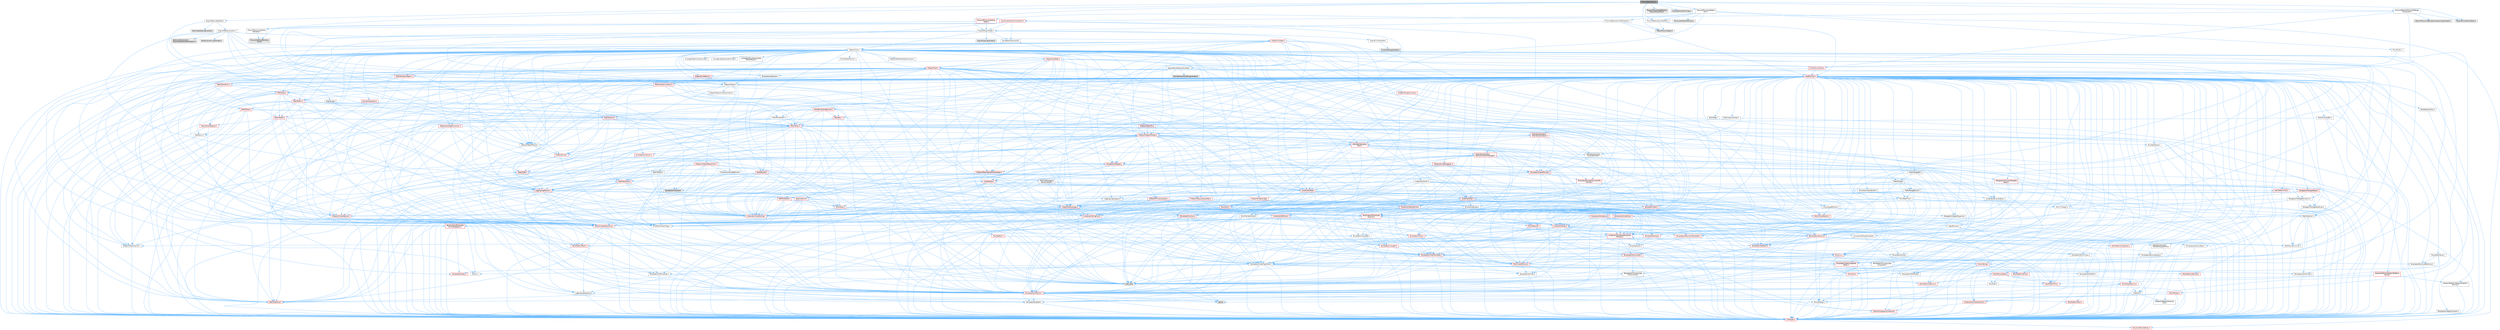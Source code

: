 digraph "PhysicsReplication.h"
{
 // INTERACTIVE_SVG=YES
 // LATEX_PDF_SIZE
  bgcolor="transparent";
  edge [fontname=Helvetica,fontsize=10,labelfontname=Helvetica,labelfontsize=10];
  node [fontname=Helvetica,fontsize=10,shape=box,height=0.2,width=0.4];
  Node1 [id="Node000001",label="PhysicsReplication.h",height=0.2,width=0.4,color="gray40", fillcolor="grey60", style="filled", fontcolor="black",tooltip=" "];
  Node1 -> Node2 [id="edge1_Node000001_Node000002",color="steelblue1",style="solid",tooltip=" "];
  Node2 [id="Node000002",label="Engine/EngineTypes.h",height=0.2,width=0.4,color="grey40", fillcolor="white", style="filled",URL="$df/dcf/EngineTypes_8h.html",tooltip=" "];
  Node2 -> Node3 [id="edge2_Node000002_Node000003",color="steelblue1",style="solid",tooltip=" "];
  Node3 [id="Node000003",label="Misc/EnumClassFlags.h",height=0.2,width=0.4,color="grey40", fillcolor="white", style="filled",URL="$d8/de7/EnumClassFlags_8h.html",tooltip=" "];
  Node2 -> Node4 [id="edge3_Node000002_Node000004",color="steelblue1",style="solid",tooltip=" "];
  Node4 [id="Node000004",label="UObject/ObjectMacros.h",height=0.2,width=0.4,color="grey40", fillcolor="white", style="filled",URL="$d8/d8d/ObjectMacros_8h.html",tooltip=" "];
  Node4 -> Node3 [id="edge4_Node000004_Node000003",color="steelblue1",style="solid",tooltip=" "];
  Node4 -> Node5 [id="edge5_Node000004_Node000005",color="steelblue1",style="solid",tooltip=" "];
  Node5 [id="Node000005",label="UObject/Script.h",height=0.2,width=0.4,color="red", fillcolor="#FFF0F0", style="filled",URL="$de/dc6/Script_8h.html",tooltip=" "];
  Node5 -> Node6 [id="edge6_Node000005_Node000006",color="steelblue1",style="solid",tooltip=" "];
  Node6 [id="Node000006",label="Delegates/Delegate.h",height=0.2,width=0.4,color="red", fillcolor="#FFF0F0", style="filled",URL="$d4/d80/Delegate_8h.html",tooltip=" "];
  Node6 -> Node7 [id="edge7_Node000006_Node000007",color="steelblue1",style="solid",tooltip=" "];
  Node7 [id="Node000007",label="CoreTypes.h",height=0.2,width=0.4,color="red", fillcolor="#FFF0F0", style="filled",URL="$dc/dec/CoreTypes_8h.html",tooltip=" "];
  Node7 -> Node19 [id="edge8_Node000007_Node000019",color="steelblue1",style="solid",tooltip=" "];
  Node19 [id="Node000019",label="Misc/CoreMiscDefines.h",height=0.2,width=0.4,color="red", fillcolor="#FFF0F0", style="filled",URL="$da/d38/CoreMiscDefines_8h.html",tooltip=" "];
  Node6 -> Node21 [id="edge9_Node000006_Node000021",color="steelblue1",style="solid",tooltip=" "];
  Node21 [id="Node000021",label="Misc/AssertionMacros.h",height=0.2,width=0.4,color="red", fillcolor="#FFF0F0", style="filled",URL="$d0/dfa/AssertionMacros_8h.html",tooltip=" "];
  Node21 -> Node7 [id="edge10_Node000021_Node000007",color="steelblue1",style="solid",tooltip=" "];
  Node21 -> Node22 [id="edge11_Node000021_Node000022",color="steelblue1",style="solid",tooltip=" "];
  Node22 [id="Node000022",label="HAL/PlatformMisc.h",height=0.2,width=0.4,color="red", fillcolor="#FFF0F0", style="filled",URL="$d0/df5/PlatformMisc_8h.html",tooltip=" "];
  Node22 -> Node7 [id="edge12_Node000022_Node000007",color="steelblue1",style="solid",tooltip=" "];
  Node21 -> Node57 [id="edge13_Node000021_Node000057",color="steelblue1",style="solid",tooltip=" "];
  Node57 [id="Node000057",label="Templates/EnableIf.h",height=0.2,width=0.4,color="grey40", fillcolor="white", style="filled",URL="$d7/d60/EnableIf_8h.html",tooltip=" "];
  Node57 -> Node7 [id="edge14_Node000057_Node000007",color="steelblue1",style="solid",tooltip=" "];
  Node21 -> Node63 [id="edge15_Node000021_Node000063",color="steelblue1",style="solid",tooltip=" "];
  Node63 [id="Node000063",label="Misc/VarArgs.h",height=0.2,width=0.4,color="grey40", fillcolor="white", style="filled",URL="$d5/d6f/VarArgs_8h.html",tooltip=" "];
  Node63 -> Node7 [id="edge16_Node000063_Node000007",color="steelblue1",style="solid",tooltip=" "];
  Node21 -> Node70 [id="edge17_Node000021_Node000070",color="steelblue1",style="solid",tooltip=" "];
  Node70 [id="Node000070",label="atomic",height=0.2,width=0.4,color="grey60", fillcolor="#E0E0E0", style="filled",tooltip=" "];
  Node6 -> Node71 [id="edge18_Node000006_Node000071",color="steelblue1",style="solid",tooltip=" "];
  Node71 [id="Node000071",label="UObject/NameTypes.h",height=0.2,width=0.4,color="red", fillcolor="#FFF0F0", style="filled",URL="$d6/d35/NameTypes_8h.html",tooltip=" "];
  Node71 -> Node7 [id="edge19_Node000071_Node000007",color="steelblue1",style="solid",tooltip=" "];
  Node71 -> Node21 [id="edge20_Node000071_Node000021",color="steelblue1",style="solid",tooltip=" "];
  Node71 -> Node72 [id="edge21_Node000071_Node000072",color="steelblue1",style="solid",tooltip=" "];
  Node72 [id="Node000072",label="HAL/UnrealMemory.h",height=0.2,width=0.4,color="red", fillcolor="#FFF0F0", style="filled",URL="$d9/d96/UnrealMemory_8h.html",tooltip=" "];
  Node72 -> Node7 [id="edge22_Node000072_Node000007",color="steelblue1",style="solid",tooltip=" "];
  Node72 -> Node76 [id="edge23_Node000072_Node000076",color="steelblue1",style="solid",tooltip=" "];
  Node76 [id="Node000076",label="HAL/MemoryBase.h",height=0.2,width=0.4,color="red", fillcolor="#FFF0F0", style="filled",URL="$d6/d9f/MemoryBase_8h.html",tooltip=" "];
  Node76 -> Node7 [id="edge24_Node000076_Node000007",color="steelblue1",style="solid",tooltip=" "];
  Node76 -> Node50 [id="edge25_Node000076_Node000050",color="steelblue1",style="solid",tooltip=" "];
  Node50 [id="Node000050",label="HAL/PlatformAtomics.h",height=0.2,width=0.4,color="red", fillcolor="#FFF0F0", style="filled",URL="$d3/d36/PlatformAtomics_8h.html",tooltip=" "];
  Node50 -> Node7 [id="edge26_Node000050_Node000007",color="steelblue1",style="solid",tooltip=" "];
  Node76 -> Node34 [id="edge27_Node000076_Node000034",color="steelblue1",style="solid",tooltip=" "];
  Node34 [id="Node000034",label="HAL/PlatformCrt.h",height=0.2,width=0.4,color="red", fillcolor="#FFF0F0", style="filled",URL="$d8/d75/PlatformCrt_8h.html",tooltip=" "];
  Node76 -> Node77 [id="edge28_Node000076_Node000077",color="steelblue1",style="solid",tooltip=" "];
  Node77 [id="Node000077",label="Misc/Exec.h",height=0.2,width=0.4,color="grey40", fillcolor="white", style="filled",URL="$de/ddb/Exec_8h.html",tooltip=" "];
  Node77 -> Node7 [id="edge29_Node000077_Node000007",color="steelblue1",style="solid",tooltip=" "];
  Node77 -> Node21 [id="edge30_Node000077_Node000021",color="steelblue1",style="solid",tooltip=" "];
  Node76 -> Node78 [id="edge31_Node000076_Node000078",color="steelblue1",style="solid",tooltip=" "];
  Node78 [id="Node000078",label="Misc/OutputDevice.h",height=0.2,width=0.4,color="red", fillcolor="#FFF0F0", style="filled",URL="$d7/d32/OutputDevice_8h.html",tooltip=" "];
  Node78 -> Node29 [id="edge32_Node000078_Node000029",color="steelblue1",style="solid",tooltip=" "];
  Node29 [id="Node000029",label="CoreFwd.h",height=0.2,width=0.4,color="grey40", fillcolor="white", style="filled",URL="$d1/d1e/CoreFwd_8h.html",tooltip=" "];
  Node29 -> Node7 [id="edge33_Node000029_Node000007",color="steelblue1",style="solid",tooltip=" "];
  Node29 -> Node30 [id="edge34_Node000029_Node000030",color="steelblue1",style="solid",tooltip=" "];
  Node30 [id="Node000030",label="Containers/ContainersFwd.h",height=0.2,width=0.4,color="red", fillcolor="#FFF0F0", style="filled",URL="$d4/d0a/ContainersFwd_8h.html",tooltip=" "];
  Node30 -> Node7 [id="edge35_Node000030_Node000007",color="steelblue1",style="solid",tooltip=" "];
  Node30 -> Node27 [id="edge36_Node000030_Node000027",color="steelblue1",style="solid",tooltip=" "];
  Node27 [id="Node000027",label="Traits/IsContiguousContainer.h",height=0.2,width=0.4,color="red", fillcolor="#FFF0F0", style="filled",URL="$d5/d3c/IsContiguousContainer_8h.html",tooltip=" "];
  Node27 -> Node7 [id="edge37_Node000027_Node000007",color="steelblue1",style="solid",tooltip=" "];
  Node29 -> Node31 [id="edge38_Node000029_Node000031",color="steelblue1",style="solid",tooltip=" "];
  Node31 [id="Node000031",label="Math/MathFwd.h",height=0.2,width=0.4,color="red", fillcolor="#FFF0F0", style="filled",URL="$d2/d10/MathFwd_8h.html",tooltip=" "];
  Node29 -> Node32 [id="edge39_Node000029_Node000032",color="steelblue1",style="solid",tooltip=" "];
  Node32 [id="Node000032",label="UObject/UObjectHierarchy\lFwd.h",height=0.2,width=0.4,color="grey40", fillcolor="white", style="filled",URL="$d3/d13/UObjectHierarchyFwd_8h.html",tooltip=" "];
  Node78 -> Node7 [id="edge40_Node000078_Node000007",color="steelblue1",style="solid",tooltip=" "];
  Node78 -> Node79 [id="edge41_Node000078_Node000079",color="steelblue1",style="solid",tooltip=" "];
  Node79 [id="Node000079",label="Logging/LogVerbosity.h",height=0.2,width=0.4,color="grey40", fillcolor="white", style="filled",URL="$d2/d8f/LogVerbosity_8h.html",tooltip=" "];
  Node79 -> Node7 [id="edge42_Node000079_Node000007",color="steelblue1",style="solid",tooltip=" "];
  Node78 -> Node63 [id="edge43_Node000078_Node000063",color="steelblue1",style="solid",tooltip=" "];
  Node72 -> Node89 [id="edge44_Node000072_Node000089",color="steelblue1",style="solid",tooltip=" "];
  Node89 [id="Node000089",label="HAL/PlatformMemory.h",height=0.2,width=0.4,color="red", fillcolor="#FFF0F0", style="filled",URL="$de/d68/PlatformMemory_8h.html",tooltip=" "];
  Node89 -> Node7 [id="edge45_Node000089_Node000007",color="steelblue1",style="solid",tooltip=" "];
  Node72 -> Node92 [id="edge46_Node000072_Node000092",color="steelblue1",style="solid",tooltip=" "];
  Node92 [id="Node000092",label="Templates/IsPointer.h",height=0.2,width=0.4,color="grey40", fillcolor="white", style="filled",URL="$d7/d05/IsPointer_8h.html",tooltip=" "];
  Node92 -> Node7 [id="edge47_Node000092_Node000007",color="steelblue1",style="solid",tooltip=" "];
  Node71 -> Node93 [id="edge48_Node000071_Node000093",color="steelblue1",style="solid",tooltip=" "];
  Node93 [id="Node000093",label="Templates/UnrealTypeTraits.h",height=0.2,width=0.4,color="grey40", fillcolor="white", style="filled",URL="$d2/d2d/UnrealTypeTraits_8h.html",tooltip=" "];
  Node93 -> Node7 [id="edge49_Node000093_Node000007",color="steelblue1",style="solid",tooltip=" "];
  Node93 -> Node92 [id="edge50_Node000093_Node000092",color="steelblue1",style="solid",tooltip=" "];
  Node93 -> Node21 [id="edge51_Node000093_Node000021",color="steelblue1",style="solid",tooltip=" "];
  Node93 -> Node85 [id="edge52_Node000093_Node000085",color="steelblue1",style="solid",tooltip=" "];
  Node85 [id="Node000085",label="Templates/AndOrNot.h",height=0.2,width=0.4,color="grey40", fillcolor="white", style="filled",URL="$db/d0a/AndOrNot_8h.html",tooltip=" "];
  Node85 -> Node7 [id="edge53_Node000085_Node000007",color="steelblue1",style="solid",tooltip=" "];
  Node93 -> Node57 [id="edge54_Node000093_Node000057",color="steelblue1",style="solid",tooltip=" "];
  Node93 -> Node94 [id="edge55_Node000093_Node000094",color="steelblue1",style="solid",tooltip=" "];
  Node94 [id="Node000094",label="Templates/IsArithmetic.h",height=0.2,width=0.4,color="grey40", fillcolor="white", style="filled",URL="$d2/d5d/IsArithmetic_8h.html",tooltip=" "];
  Node94 -> Node7 [id="edge56_Node000094_Node000007",color="steelblue1",style="solid",tooltip=" "];
  Node93 -> Node60 [id="edge57_Node000093_Node000060",color="steelblue1",style="solid",tooltip=" "];
  Node60 [id="Node000060",label="IsEnum.h",height=0.2,width=0.4,color="grey40", fillcolor="white", style="filled",URL="$d4/de5/IsEnum_8h.html",tooltip=" "];
  Node93 -> Node95 [id="edge58_Node000093_Node000095",color="steelblue1",style="solid",tooltip=" "];
  Node95 [id="Node000095",label="Templates/Models.h",height=0.2,width=0.4,color="red", fillcolor="#FFF0F0", style="filled",URL="$d3/d0c/Models_8h.html",tooltip=" "];
  Node93 -> Node96 [id="edge59_Node000093_Node000096",color="steelblue1",style="solid",tooltip=" "];
  Node96 [id="Node000096",label="Templates/IsPODType.h",height=0.2,width=0.4,color="grey40", fillcolor="white", style="filled",URL="$d7/db1/IsPODType_8h.html",tooltip=" "];
  Node96 -> Node7 [id="edge60_Node000096_Node000007",color="steelblue1",style="solid",tooltip=" "];
  Node93 -> Node97 [id="edge61_Node000093_Node000097",color="steelblue1",style="solid",tooltip=" "];
  Node97 [id="Node000097",label="Templates/IsUECoreType.h",height=0.2,width=0.4,color="grey40", fillcolor="white", style="filled",URL="$d1/db8/IsUECoreType_8h.html",tooltip=" "];
  Node97 -> Node7 [id="edge62_Node000097_Node000007",color="steelblue1",style="solid",tooltip=" "];
  Node97 -> Node11 [id="edge63_Node000097_Node000011",color="steelblue1",style="solid",tooltip=" "];
  Node11 [id="Node000011",label="type_traits",height=0.2,width=0.4,color="grey60", fillcolor="#E0E0E0", style="filled",tooltip=" "];
  Node93 -> Node86 [id="edge64_Node000093_Node000086",color="steelblue1",style="solid",tooltip=" "];
  Node86 [id="Node000086",label="Templates/IsTriviallyCopy\lConstructible.h",height=0.2,width=0.4,color="grey40", fillcolor="white", style="filled",URL="$d3/d78/IsTriviallyCopyConstructible_8h.html",tooltip=" "];
  Node86 -> Node7 [id="edge65_Node000086_Node000007",color="steelblue1",style="solid",tooltip=" "];
  Node86 -> Node11 [id="edge66_Node000086_Node000011",color="steelblue1",style="solid",tooltip=" "];
  Node71 -> Node98 [id="edge67_Node000071_Node000098",color="steelblue1",style="solid",tooltip=" "];
  Node98 [id="Node000098",label="Templates/UnrealTemplate.h",height=0.2,width=0.4,color="red", fillcolor="#FFF0F0", style="filled",URL="$d4/d24/UnrealTemplate_8h.html",tooltip=" "];
  Node98 -> Node7 [id="edge68_Node000098_Node000007",color="steelblue1",style="solid",tooltip=" "];
  Node98 -> Node92 [id="edge69_Node000098_Node000092",color="steelblue1",style="solid",tooltip=" "];
  Node98 -> Node72 [id="edge70_Node000098_Node000072",color="steelblue1",style="solid",tooltip=" "];
  Node98 -> Node93 [id="edge71_Node000098_Node000093",color="steelblue1",style="solid",tooltip=" "];
  Node98 -> Node101 [id="edge72_Node000098_Node000101",color="steelblue1",style="solid",tooltip=" "];
  Node101 [id="Node000101",label="Templates/RemoveReference.h",height=0.2,width=0.4,color="grey40", fillcolor="white", style="filled",URL="$da/dbe/RemoveReference_8h.html",tooltip=" "];
  Node101 -> Node7 [id="edge73_Node000101_Node000007",color="steelblue1",style="solid",tooltip=" "];
  Node98 -> Node102 [id="edge74_Node000098_Node000102",color="steelblue1",style="solid",tooltip=" "];
  Node102 [id="Node000102",label="Templates/TypeCompatible\lBytes.h",height=0.2,width=0.4,color="red", fillcolor="#FFF0F0", style="filled",URL="$df/d0a/TypeCompatibleBytes_8h.html",tooltip=" "];
  Node102 -> Node7 [id="edge75_Node000102_Node000007",color="steelblue1",style="solid",tooltip=" "];
  Node102 -> Node11 [id="edge76_Node000102_Node000011",color="steelblue1",style="solid",tooltip=" "];
  Node98 -> Node27 [id="edge77_Node000098_Node000027",color="steelblue1",style="solid",tooltip=" "];
  Node98 -> Node11 [id="edge78_Node000098_Node000011",color="steelblue1",style="solid",tooltip=" "];
  Node71 -> Node104 [id="edge79_Node000071_Node000104",color="steelblue1",style="solid",tooltip=" "];
  Node104 [id="Node000104",label="Containers/UnrealString.h",height=0.2,width=0.4,color="red", fillcolor="#FFF0F0", style="filled",URL="$d5/dba/UnrealString_8h.html",tooltip=" "];
  Node71 -> Node108 [id="edge80_Node000071_Node000108",color="steelblue1",style="solid",tooltip=" "];
  Node108 [id="Node000108",label="HAL/CriticalSection.h",height=0.2,width=0.4,color="red", fillcolor="#FFF0F0", style="filled",URL="$d6/d90/CriticalSection_8h.html",tooltip=" "];
  Node71 -> Node111 [id="edge81_Node000071_Node000111",color="steelblue1",style="solid",tooltip=" "];
  Node111 [id="Node000111",label="Containers/StringConv.h",height=0.2,width=0.4,color="red", fillcolor="#FFF0F0", style="filled",URL="$d3/ddf/StringConv_8h.html",tooltip=" "];
  Node111 -> Node7 [id="edge82_Node000111_Node000007",color="steelblue1",style="solid",tooltip=" "];
  Node111 -> Node21 [id="edge83_Node000111_Node000021",color="steelblue1",style="solid",tooltip=" "];
  Node111 -> Node112 [id="edge84_Node000111_Node000112",color="steelblue1",style="solid",tooltip=" "];
  Node112 [id="Node000112",label="Containers/ContainerAllocation\lPolicies.h",height=0.2,width=0.4,color="red", fillcolor="#FFF0F0", style="filled",URL="$d7/dff/ContainerAllocationPolicies_8h.html",tooltip=" "];
  Node112 -> Node7 [id="edge85_Node000112_Node000007",color="steelblue1",style="solid",tooltip=" "];
  Node112 -> Node112 [id="edge86_Node000112_Node000112",color="steelblue1",style="solid",tooltip=" "];
  Node112 -> Node114 [id="edge87_Node000112_Node000114",color="steelblue1",style="solid",tooltip=" "];
  Node114 [id="Node000114",label="HAL/PlatformMath.h",height=0.2,width=0.4,color="red", fillcolor="#FFF0F0", style="filled",URL="$dc/d53/PlatformMath_8h.html",tooltip=" "];
  Node114 -> Node7 [id="edge88_Node000114_Node000007",color="steelblue1",style="solid",tooltip=" "];
  Node112 -> Node72 [id="edge89_Node000112_Node000072",color="steelblue1",style="solid",tooltip=" "];
  Node112 -> Node44 [id="edge90_Node000112_Node000044",color="steelblue1",style="solid",tooltip=" "];
  Node44 [id="Node000044",label="Math/NumericLimits.h",height=0.2,width=0.4,color="grey40", fillcolor="white", style="filled",URL="$df/d1b/NumericLimits_8h.html",tooltip=" "];
  Node44 -> Node7 [id="edge91_Node000044_Node000007",color="steelblue1",style="solid",tooltip=" "];
  Node112 -> Node21 [id="edge92_Node000112_Node000021",color="steelblue1",style="solid",tooltip=" "];
  Node112 -> Node123 [id="edge93_Node000112_Node000123",color="steelblue1",style="solid",tooltip=" "];
  Node123 [id="Node000123",label="Templates/MemoryOps.h",height=0.2,width=0.4,color="red", fillcolor="#FFF0F0", style="filled",URL="$db/dea/MemoryOps_8h.html",tooltip=" "];
  Node123 -> Node7 [id="edge94_Node000123_Node000007",color="steelblue1",style="solid",tooltip=" "];
  Node123 -> Node72 [id="edge95_Node000123_Node000072",color="steelblue1",style="solid",tooltip=" "];
  Node123 -> Node87 [id="edge96_Node000123_Node000087",color="steelblue1",style="solid",tooltip=" "];
  Node87 [id="Node000087",label="Templates/IsTriviallyCopy\lAssignable.h",height=0.2,width=0.4,color="grey40", fillcolor="white", style="filled",URL="$d2/df2/IsTriviallyCopyAssignable_8h.html",tooltip=" "];
  Node87 -> Node7 [id="edge97_Node000087_Node000007",color="steelblue1",style="solid",tooltip=" "];
  Node87 -> Node11 [id="edge98_Node000087_Node000011",color="steelblue1",style="solid",tooltip=" "];
  Node123 -> Node86 [id="edge99_Node000123_Node000086",color="steelblue1",style="solid",tooltip=" "];
  Node123 -> Node93 [id="edge100_Node000123_Node000093",color="steelblue1",style="solid",tooltip=" "];
  Node123 -> Node11 [id="edge101_Node000123_Node000011",color="steelblue1",style="solid",tooltip=" "];
  Node112 -> Node102 [id="edge102_Node000112_Node000102",color="steelblue1",style="solid",tooltip=" "];
  Node112 -> Node11 [id="edge103_Node000112_Node000011",color="steelblue1",style="solid",tooltip=" "];
  Node111 -> Node124 [id="edge104_Node000111_Node000124",color="steelblue1",style="solid",tooltip=" "];
  Node124 [id="Node000124",label="Containers/Array.h",height=0.2,width=0.4,color="red", fillcolor="#FFF0F0", style="filled",URL="$df/dd0/Array_8h.html",tooltip=" "];
  Node124 -> Node7 [id="edge105_Node000124_Node000007",color="steelblue1",style="solid",tooltip=" "];
  Node124 -> Node21 [id="edge106_Node000124_Node000021",color="steelblue1",style="solid",tooltip=" "];
  Node124 -> Node72 [id="edge107_Node000124_Node000072",color="steelblue1",style="solid",tooltip=" "];
  Node124 -> Node93 [id="edge108_Node000124_Node000093",color="steelblue1",style="solid",tooltip=" "];
  Node124 -> Node98 [id="edge109_Node000124_Node000098",color="steelblue1",style="solid",tooltip=" "];
  Node124 -> Node112 [id="edge110_Node000124_Node000112",color="steelblue1",style="solid",tooltip=" "];
  Node124 -> Node131 [id="edge111_Node000124_Node000131",color="steelblue1",style="solid",tooltip=" "];
  Node131 [id="Node000131",label="Serialization/Archive.h",height=0.2,width=0.4,color="red", fillcolor="#FFF0F0", style="filled",URL="$d7/d3b/Archive_8h.html",tooltip=" "];
  Node131 -> Node29 [id="edge112_Node000131_Node000029",color="steelblue1",style="solid",tooltip=" "];
  Node131 -> Node7 [id="edge113_Node000131_Node000007",color="steelblue1",style="solid",tooltip=" "];
  Node131 -> Node132 [id="edge114_Node000131_Node000132",color="steelblue1",style="solid",tooltip=" "];
  Node132 [id="Node000132",label="HAL/PlatformProperties.h",height=0.2,width=0.4,color="red", fillcolor="#FFF0F0", style="filled",URL="$d9/db0/PlatformProperties_8h.html",tooltip=" "];
  Node132 -> Node7 [id="edge115_Node000132_Node000007",color="steelblue1",style="solid",tooltip=" "];
  Node131 -> Node135 [id="edge116_Node000131_Node000135",color="steelblue1",style="solid",tooltip=" "];
  Node135 [id="Node000135",label="Internationalization\l/TextNamespaceFwd.h",height=0.2,width=0.4,color="grey40", fillcolor="white", style="filled",URL="$d8/d97/TextNamespaceFwd_8h.html",tooltip=" "];
  Node135 -> Node7 [id="edge117_Node000135_Node000007",color="steelblue1",style="solid",tooltip=" "];
  Node131 -> Node31 [id="edge118_Node000131_Node000031",color="steelblue1",style="solid",tooltip=" "];
  Node131 -> Node21 [id="edge119_Node000131_Node000021",color="steelblue1",style="solid",tooltip=" "];
  Node131 -> Node136 [id="edge120_Node000131_Node000136",color="steelblue1",style="solid",tooltip=" "];
  Node136 [id="Node000136",label="Misc/EngineVersionBase.h",height=0.2,width=0.4,color="grey40", fillcolor="white", style="filled",URL="$d5/d2b/EngineVersionBase_8h.html",tooltip=" "];
  Node136 -> Node7 [id="edge121_Node000136_Node000007",color="steelblue1",style="solid",tooltip=" "];
  Node131 -> Node63 [id="edge122_Node000131_Node000063",color="steelblue1",style="solid",tooltip=" "];
  Node131 -> Node57 [id="edge123_Node000131_Node000057",color="steelblue1",style="solid",tooltip=" "];
  Node131 -> Node139 [id="edge124_Node000131_Node000139",color="steelblue1",style="solid",tooltip=" "];
  Node139 [id="Node000139",label="Templates/IsEnumClass.h",height=0.2,width=0.4,color="grey40", fillcolor="white", style="filled",URL="$d7/d15/IsEnumClass_8h.html",tooltip=" "];
  Node139 -> Node7 [id="edge125_Node000139_Node000007",color="steelblue1",style="solid",tooltip=" "];
  Node139 -> Node85 [id="edge126_Node000139_Node000085",color="steelblue1",style="solid",tooltip=" "];
  Node131 -> Node98 [id="edge127_Node000131_Node000098",color="steelblue1",style="solid",tooltip=" "];
  Node131 -> Node140 [id="edge128_Node000131_Node000140",color="steelblue1",style="solid",tooltip=" "];
  Node140 [id="Node000140",label="UObject/ObjectVersion.h",height=0.2,width=0.4,color="grey40", fillcolor="white", style="filled",URL="$da/d63/ObjectVersion_8h.html",tooltip=" "];
  Node140 -> Node7 [id="edge129_Node000140_Node000007",color="steelblue1",style="solid",tooltip=" "];
  Node124 -> Node168 [id="edge130_Node000124_Node000168",color="steelblue1",style="solid",tooltip=" "];
  Node168 [id="Node000168",label="Concepts/GetTypeHashable.h",height=0.2,width=0.4,color="grey40", fillcolor="white", style="filled",URL="$d3/da2/GetTypeHashable_8h.html",tooltip=" "];
  Node168 -> Node7 [id="edge131_Node000168_Node000007",color="steelblue1",style="solid",tooltip=" "];
  Node168 -> Node146 [id="edge132_Node000168_Node000146",color="steelblue1",style="solid",tooltip=" "];
  Node146 [id="Node000146",label="Templates/TypeHash.h",height=0.2,width=0.4,color="red", fillcolor="#FFF0F0", style="filled",URL="$d1/d62/TypeHash_8h.html",tooltip=" "];
  Node146 -> Node7 [id="edge133_Node000146_Node000007",color="steelblue1",style="solid",tooltip=" "];
  Node146 -> Node147 [id="edge134_Node000146_Node000147",color="steelblue1",style="solid",tooltip=" "];
  Node147 [id="Node000147",label="Misc/Crc.h",height=0.2,width=0.4,color="red", fillcolor="#FFF0F0", style="filled",URL="$d4/dd2/Crc_8h.html",tooltip=" "];
  Node147 -> Node7 [id="edge135_Node000147_Node000007",color="steelblue1",style="solid",tooltip=" "];
  Node147 -> Node74 [id="edge136_Node000147_Node000074",color="steelblue1",style="solid",tooltip=" "];
  Node74 [id="Node000074",label="HAL/PlatformString.h",height=0.2,width=0.4,color="red", fillcolor="#FFF0F0", style="filled",URL="$db/db5/PlatformString_8h.html",tooltip=" "];
  Node74 -> Node7 [id="edge137_Node000074_Node000007",color="steelblue1",style="solid",tooltip=" "];
  Node147 -> Node21 [id="edge138_Node000147_Node000021",color="steelblue1",style="solid",tooltip=" "];
  Node147 -> Node148 [id="edge139_Node000147_Node000148",color="steelblue1",style="solid",tooltip=" "];
  Node148 [id="Node000148",label="Misc/CString.h",height=0.2,width=0.4,color="red", fillcolor="#FFF0F0", style="filled",URL="$d2/d49/CString_8h.html",tooltip=" "];
  Node148 -> Node7 [id="edge140_Node000148_Node000007",color="steelblue1",style="solid",tooltip=" "];
  Node148 -> Node34 [id="edge141_Node000148_Node000034",color="steelblue1",style="solid",tooltip=" "];
  Node148 -> Node74 [id="edge142_Node000148_Node000074",color="steelblue1",style="solid",tooltip=" "];
  Node148 -> Node21 [id="edge143_Node000148_Node000021",color="steelblue1",style="solid",tooltip=" "];
  Node148 -> Node149 [id="edge144_Node000148_Node000149",color="steelblue1",style="solid",tooltip=" "];
  Node149 [id="Node000149",label="Misc/Char.h",height=0.2,width=0.4,color="red", fillcolor="#FFF0F0", style="filled",URL="$d0/d58/Char_8h.html",tooltip=" "];
  Node149 -> Node7 [id="edge145_Node000149_Node000007",color="steelblue1",style="solid",tooltip=" "];
  Node149 -> Node11 [id="edge146_Node000149_Node000011",color="steelblue1",style="solid",tooltip=" "];
  Node148 -> Node63 [id="edge147_Node000148_Node000063",color="steelblue1",style="solid",tooltip=" "];
  Node147 -> Node149 [id="edge148_Node000147_Node000149",color="steelblue1",style="solid",tooltip=" "];
  Node147 -> Node93 [id="edge149_Node000147_Node000093",color="steelblue1",style="solid",tooltip=" "];
  Node146 -> Node11 [id="edge150_Node000146_Node000011",color="steelblue1",style="solid",tooltip=" "];
  Node124 -> Node157 [id="edge151_Node000124_Node000157",color="steelblue1",style="solid",tooltip=" "];
  Node157 [id="Node000157",label="Templates/Invoke.h",height=0.2,width=0.4,color="red", fillcolor="#FFF0F0", style="filled",URL="$d7/deb/Invoke_8h.html",tooltip=" "];
  Node157 -> Node7 [id="edge152_Node000157_Node000007",color="steelblue1",style="solid",tooltip=" "];
  Node157 -> Node98 [id="edge153_Node000157_Node000098",color="steelblue1",style="solid",tooltip=" "];
  Node157 -> Node11 [id="edge154_Node000157_Node000011",color="steelblue1",style="solid",tooltip=" "];
  Node124 -> Node162 [id="edge155_Node000124_Node000162",color="steelblue1",style="solid",tooltip=" "];
  Node162 [id="Node000162",label="Templates/Less.h",height=0.2,width=0.4,color="grey40", fillcolor="white", style="filled",URL="$de/dc8/Less_8h.html",tooltip=" "];
  Node162 -> Node7 [id="edge156_Node000162_Node000007",color="steelblue1",style="solid",tooltip=" "];
  Node162 -> Node98 [id="edge157_Node000162_Node000098",color="steelblue1",style="solid",tooltip=" "];
  Node124 -> Node170 [id="edge158_Node000124_Node000170",color="steelblue1",style="solid",tooltip=" "];
  Node170 [id="Node000170",label="Templates/Sorting.h",height=0.2,width=0.4,color="red", fillcolor="#FFF0F0", style="filled",URL="$d3/d9e/Sorting_8h.html",tooltip=" "];
  Node170 -> Node7 [id="edge159_Node000170_Node000007",color="steelblue1",style="solid",tooltip=" "];
  Node170 -> Node114 [id="edge160_Node000170_Node000114",color="steelblue1",style="solid",tooltip=" "];
  Node170 -> Node162 [id="edge161_Node000170_Node000162",color="steelblue1",style="solid",tooltip=" "];
  Node124 -> Node174 [id="edge162_Node000124_Node000174",color="steelblue1",style="solid",tooltip=" "];
  Node174 [id="Node000174",label="Templates/AlignmentTemplates.h",height=0.2,width=0.4,color="red", fillcolor="#FFF0F0", style="filled",URL="$dd/d32/AlignmentTemplates_8h.html",tooltip=" "];
  Node174 -> Node7 [id="edge163_Node000174_Node000007",color="steelblue1",style="solid",tooltip=" "];
  Node174 -> Node92 [id="edge164_Node000174_Node000092",color="steelblue1",style="solid",tooltip=" "];
  Node124 -> Node11 [id="edge165_Node000124_Node000011",color="steelblue1",style="solid",tooltip=" "];
  Node111 -> Node148 [id="edge166_Node000111_Node000148",color="steelblue1",style="solid",tooltip=" "];
  Node111 -> Node175 [id="edge167_Node000111_Node000175",color="steelblue1",style="solid",tooltip=" "];
  Node175 [id="Node000175",label="Templates/IsArray.h",height=0.2,width=0.4,color="grey40", fillcolor="white", style="filled",URL="$d8/d8d/IsArray_8h.html",tooltip=" "];
  Node175 -> Node7 [id="edge168_Node000175_Node000007",color="steelblue1",style="solid",tooltip=" "];
  Node111 -> Node98 [id="edge169_Node000111_Node000098",color="steelblue1",style="solid",tooltip=" "];
  Node111 -> Node93 [id="edge170_Node000111_Node000093",color="steelblue1",style="solid",tooltip=" "];
  Node111 -> Node27 [id="edge171_Node000111_Node000027",color="steelblue1",style="solid",tooltip=" "];
  Node111 -> Node11 [id="edge172_Node000111_Node000011",color="steelblue1",style="solid",tooltip=" "];
  Node71 -> Node24 [id="edge173_Node000071_Node000024",color="steelblue1",style="solid",tooltip=" "];
  Node24 [id="Node000024",label="Containers/StringFwd.h",height=0.2,width=0.4,color="red", fillcolor="#FFF0F0", style="filled",URL="$df/d37/StringFwd_8h.html",tooltip=" "];
  Node24 -> Node7 [id="edge174_Node000024_Node000007",color="steelblue1",style="solid",tooltip=" "];
  Node24 -> Node27 [id="edge175_Node000024_Node000027",color="steelblue1",style="solid",tooltip=" "];
  Node71 -> Node176 [id="edge176_Node000071_Node000176",color="steelblue1",style="solid",tooltip=" "];
  Node176 [id="Node000176",label="UObject/UnrealNames.h",height=0.2,width=0.4,color="red", fillcolor="#FFF0F0", style="filled",URL="$d8/db1/UnrealNames_8h.html",tooltip=" "];
  Node176 -> Node7 [id="edge177_Node000176_Node000007",color="steelblue1",style="solid",tooltip=" "];
  Node6 -> Node184 [id="edge178_Node000006_Node000184",color="steelblue1",style="solid",tooltip=" "];
  Node184 [id="Node000184",label="Templates/SharedPointer.h",height=0.2,width=0.4,color="red", fillcolor="#FFF0F0", style="filled",URL="$d2/d17/SharedPointer_8h.html",tooltip=" "];
  Node184 -> Node7 [id="edge179_Node000184_Node000007",color="steelblue1",style="solid",tooltip=" "];
  Node184 -> Node185 [id="edge180_Node000184_Node000185",color="steelblue1",style="solid",tooltip=" "];
  Node185 [id="Node000185",label="Templates/PointerIsConvertible\lFromTo.h",height=0.2,width=0.4,color="red", fillcolor="#FFF0F0", style="filled",URL="$d6/d65/PointerIsConvertibleFromTo_8h.html",tooltip=" "];
  Node185 -> Node7 [id="edge181_Node000185_Node000007",color="steelblue1",style="solid",tooltip=" "];
  Node185 -> Node11 [id="edge182_Node000185_Node000011",color="steelblue1",style="solid",tooltip=" "];
  Node184 -> Node21 [id="edge183_Node000184_Node000021",color="steelblue1",style="solid",tooltip=" "];
  Node184 -> Node72 [id="edge184_Node000184_Node000072",color="steelblue1",style="solid",tooltip=" "];
  Node184 -> Node124 [id="edge185_Node000184_Node000124",color="steelblue1",style="solid",tooltip=" "];
  Node184 -> Node186 [id="edge186_Node000184_Node000186",color="steelblue1",style="solid",tooltip=" "];
  Node186 [id="Node000186",label="Containers/Map.h",height=0.2,width=0.4,color="red", fillcolor="#FFF0F0", style="filled",URL="$df/d79/Map_8h.html",tooltip=" "];
  Node186 -> Node7 [id="edge187_Node000186_Node000007",color="steelblue1",style="solid",tooltip=" "];
  Node186 -> Node187 [id="edge188_Node000186_Node000187",color="steelblue1",style="solid",tooltip=" "];
  Node187 [id="Node000187",label="Algo/Reverse.h",height=0.2,width=0.4,color="grey40", fillcolor="white", style="filled",URL="$d5/d93/Reverse_8h.html",tooltip=" "];
  Node187 -> Node7 [id="edge189_Node000187_Node000007",color="steelblue1",style="solid",tooltip=" "];
  Node187 -> Node98 [id="edge190_Node000187_Node000098",color="steelblue1",style="solid",tooltip=" "];
  Node186 -> Node188 [id="edge191_Node000186_Node000188",color="steelblue1",style="solid",tooltip=" "];
  Node188 [id="Node000188",label="Containers/Set.h",height=0.2,width=0.4,color="red", fillcolor="#FFF0F0", style="filled",URL="$d4/d45/Set_8h.html",tooltip=" "];
  Node188 -> Node112 [id="edge192_Node000188_Node000112",color="steelblue1",style="solid",tooltip=" "];
  Node188 -> Node190 [id="edge193_Node000188_Node000190",color="steelblue1",style="solid",tooltip=" "];
  Node190 [id="Node000190",label="Containers/SparseArray.h",height=0.2,width=0.4,color="red", fillcolor="#FFF0F0", style="filled",URL="$d5/dbf/SparseArray_8h.html",tooltip=" "];
  Node190 -> Node7 [id="edge194_Node000190_Node000007",color="steelblue1",style="solid",tooltip=" "];
  Node190 -> Node21 [id="edge195_Node000190_Node000021",color="steelblue1",style="solid",tooltip=" "];
  Node190 -> Node72 [id="edge196_Node000190_Node000072",color="steelblue1",style="solid",tooltip=" "];
  Node190 -> Node93 [id="edge197_Node000190_Node000093",color="steelblue1",style="solid",tooltip=" "];
  Node190 -> Node98 [id="edge198_Node000190_Node000098",color="steelblue1",style="solid",tooltip=" "];
  Node190 -> Node112 [id="edge199_Node000190_Node000112",color="steelblue1",style="solid",tooltip=" "];
  Node190 -> Node162 [id="edge200_Node000190_Node000162",color="steelblue1",style="solid",tooltip=" "];
  Node190 -> Node124 [id="edge201_Node000190_Node000124",color="steelblue1",style="solid",tooltip=" "];
  Node190 -> Node173 [id="edge202_Node000190_Node000173",color="steelblue1",style="solid",tooltip=" "];
  Node173 [id="Node000173",label="Math/UnrealMathUtility.h",height=0.2,width=0.4,color="red", fillcolor="#FFF0F0", style="filled",URL="$db/db8/UnrealMathUtility_8h.html",tooltip=" "];
  Node173 -> Node7 [id="edge203_Node000173_Node000007",color="steelblue1",style="solid",tooltip=" "];
  Node173 -> Node21 [id="edge204_Node000173_Node000021",color="steelblue1",style="solid",tooltip=" "];
  Node173 -> Node114 [id="edge205_Node000173_Node000114",color="steelblue1",style="solid",tooltip=" "];
  Node173 -> Node31 [id="edge206_Node000173_Node000031",color="steelblue1",style="solid",tooltip=" "];
  Node190 -> Node191 [id="edge207_Node000190_Node000191",color="steelblue1",style="solid",tooltip=" "];
  Node191 [id="Node000191",label="Containers/ScriptArray.h",height=0.2,width=0.4,color="red", fillcolor="#FFF0F0", style="filled",URL="$dc/daf/ScriptArray_8h.html",tooltip=" "];
  Node191 -> Node7 [id="edge208_Node000191_Node000007",color="steelblue1",style="solid",tooltip=" "];
  Node191 -> Node21 [id="edge209_Node000191_Node000021",color="steelblue1",style="solid",tooltip=" "];
  Node191 -> Node72 [id="edge210_Node000191_Node000072",color="steelblue1",style="solid",tooltip=" "];
  Node191 -> Node112 [id="edge211_Node000191_Node000112",color="steelblue1",style="solid",tooltip=" "];
  Node191 -> Node124 [id="edge212_Node000191_Node000124",color="steelblue1",style="solid",tooltip=" "];
  Node190 -> Node192 [id="edge213_Node000190_Node000192",color="steelblue1",style="solid",tooltip=" "];
  Node192 [id="Node000192",label="Containers/BitArray.h",height=0.2,width=0.4,color="red", fillcolor="#FFF0F0", style="filled",URL="$d1/de4/BitArray_8h.html",tooltip=" "];
  Node192 -> Node112 [id="edge214_Node000192_Node000112",color="steelblue1",style="solid",tooltip=" "];
  Node192 -> Node7 [id="edge215_Node000192_Node000007",color="steelblue1",style="solid",tooltip=" "];
  Node192 -> Node50 [id="edge216_Node000192_Node000050",color="steelblue1",style="solid",tooltip=" "];
  Node192 -> Node72 [id="edge217_Node000192_Node000072",color="steelblue1",style="solid",tooltip=" "];
  Node192 -> Node173 [id="edge218_Node000192_Node000173",color="steelblue1",style="solid",tooltip=" "];
  Node192 -> Node21 [id="edge219_Node000192_Node000021",color="steelblue1",style="solid",tooltip=" "];
  Node192 -> Node3 [id="edge220_Node000192_Node000003",color="steelblue1",style="solid",tooltip=" "];
  Node192 -> Node131 [id="edge221_Node000192_Node000131",color="steelblue1",style="solid",tooltip=" "];
  Node192 -> Node57 [id="edge222_Node000192_Node000057",color="steelblue1",style="solid",tooltip=" "];
  Node192 -> Node157 [id="edge223_Node000192_Node000157",color="steelblue1",style="solid",tooltip=" "];
  Node192 -> Node98 [id="edge224_Node000192_Node000098",color="steelblue1",style="solid",tooltip=" "];
  Node192 -> Node93 [id="edge225_Node000192_Node000093",color="steelblue1",style="solid",tooltip=" "];
  Node190 -> Node193 [id="edge226_Node000190_Node000193",color="steelblue1",style="solid",tooltip=" "];
  Node193 [id="Node000193",label="Serialization/Structured\lArchive.h",height=0.2,width=0.4,color="red", fillcolor="#FFF0F0", style="filled",URL="$d9/d1e/StructuredArchive_8h.html",tooltip=" "];
  Node193 -> Node124 [id="edge227_Node000193_Node000124",color="steelblue1",style="solid",tooltip=" "];
  Node193 -> Node112 [id="edge228_Node000193_Node000112",color="steelblue1",style="solid",tooltip=" "];
  Node193 -> Node7 [id="edge229_Node000193_Node000007",color="steelblue1",style="solid",tooltip=" "];
  Node193 -> Node131 [id="edge230_Node000193_Node000131",color="steelblue1",style="solid",tooltip=" "];
  Node193 -> Node197 [id="edge231_Node000193_Node000197",color="steelblue1",style="solid",tooltip=" "];
  Node197 [id="Node000197",label="Serialization/Structured\lArchiveAdapters.h",height=0.2,width=0.4,color="red", fillcolor="#FFF0F0", style="filled",URL="$d3/de1/StructuredArchiveAdapters_8h.html",tooltip=" "];
  Node197 -> Node7 [id="edge232_Node000197_Node000007",color="steelblue1",style="solid",tooltip=" "];
  Node197 -> Node95 [id="edge233_Node000197_Node000095",color="steelblue1",style="solid",tooltip=" "];
  Node197 -> Node204 [id="edge234_Node000197_Node000204",color="steelblue1",style="solid",tooltip=" "];
  Node204 [id="Node000204",label="Templates/UniqueObj.h",height=0.2,width=0.4,color="grey40", fillcolor="white", style="filled",URL="$da/d95/UniqueObj_8h.html",tooltip=" "];
  Node204 -> Node7 [id="edge235_Node000204_Node000007",color="steelblue1",style="solid",tooltip=" "];
  Node204 -> Node205 [id="edge236_Node000204_Node000205",color="steelblue1",style="solid",tooltip=" "];
  Node205 [id="Node000205",label="Templates/UniquePtr.h",height=0.2,width=0.4,color="red", fillcolor="#FFF0F0", style="filled",URL="$de/d1a/UniquePtr_8h.html",tooltip=" "];
  Node205 -> Node7 [id="edge237_Node000205_Node000007",color="steelblue1",style="solid",tooltip=" "];
  Node205 -> Node98 [id="edge238_Node000205_Node000098",color="steelblue1",style="solid",tooltip=" "];
  Node205 -> Node175 [id="edge239_Node000205_Node000175",color="steelblue1",style="solid",tooltip=" "];
  Node205 -> Node206 [id="edge240_Node000205_Node000206",color="steelblue1",style="solid",tooltip=" "];
  Node206 [id="Node000206",label="Templates/RemoveExtent.h",height=0.2,width=0.4,color="grey40", fillcolor="white", style="filled",URL="$dc/de9/RemoveExtent_8h.html",tooltip=" "];
  Node206 -> Node7 [id="edge241_Node000206_Node000007",color="steelblue1",style="solid",tooltip=" "];
  Node205 -> Node11 [id="edge242_Node000205_Node000011",color="steelblue1",style="solid",tooltip=" "];
  Node193 -> Node204 [id="edge243_Node000193_Node000204",color="steelblue1",style="solid",tooltip=" "];
  Node190 -> Node104 [id="edge244_Node000190_Node000104",color="steelblue1",style="solid",tooltip=" "];
  Node188 -> Node30 [id="edge245_Node000188_Node000030",color="steelblue1",style="solid",tooltip=" "];
  Node188 -> Node173 [id="edge246_Node000188_Node000173",color="steelblue1",style="solid",tooltip=" "];
  Node188 -> Node21 [id="edge247_Node000188_Node000021",color="steelblue1",style="solid",tooltip=" "];
  Node188 -> Node208 [id="edge248_Node000188_Node000208",color="steelblue1",style="solid",tooltip=" "];
  Node208 [id="Node000208",label="Misc/StructBuilder.h",height=0.2,width=0.4,color="grey40", fillcolor="white", style="filled",URL="$d9/db3/StructBuilder_8h.html",tooltip=" "];
  Node208 -> Node7 [id="edge249_Node000208_Node000007",color="steelblue1",style="solid",tooltip=" "];
  Node208 -> Node173 [id="edge250_Node000208_Node000173",color="steelblue1",style="solid",tooltip=" "];
  Node208 -> Node174 [id="edge251_Node000208_Node000174",color="steelblue1",style="solid",tooltip=" "];
  Node188 -> Node193 [id="edge252_Node000188_Node000193",color="steelblue1",style="solid",tooltip=" "];
  Node188 -> Node209 [id="edge253_Node000188_Node000209",color="steelblue1",style="solid",tooltip=" "];
  Node209 [id="Node000209",label="Templates/Function.h",height=0.2,width=0.4,color="red", fillcolor="#FFF0F0", style="filled",URL="$df/df5/Function_8h.html",tooltip=" "];
  Node209 -> Node7 [id="edge254_Node000209_Node000007",color="steelblue1",style="solid",tooltip=" "];
  Node209 -> Node21 [id="edge255_Node000209_Node000021",color="steelblue1",style="solid",tooltip=" "];
  Node209 -> Node72 [id="edge256_Node000209_Node000072",color="steelblue1",style="solid",tooltip=" "];
  Node209 -> Node93 [id="edge257_Node000209_Node000093",color="steelblue1",style="solid",tooltip=" "];
  Node209 -> Node157 [id="edge258_Node000209_Node000157",color="steelblue1",style="solid",tooltip=" "];
  Node209 -> Node98 [id="edge259_Node000209_Node000098",color="steelblue1",style="solid",tooltip=" "];
  Node209 -> Node173 [id="edge260_Node000209_Node000173",color="steelblue1",style="solid",tooltip=" "];
  Node209 -> Node11 [id="edge261_Node000209_Node000011",color="steelblue1",style="solid",tooltip=" "];
  Node188 -> Node170 [id="edge262_Node000188_Node000170",color="steelblue1",style="solid",tooltip=" "];
  Node188 -> Node146 [id="edge263_Node000188_Node000146",color="steelblue1",style="solid",tooltip=" "];
  Node188 -> Node98 [id="edge264_Node000188_Node000098",color="steelblue1",style="solid",tooltip=" "];
  Node188 -> Node11 [id="edge265_Node000188_Node000011",color="steelblue1",style="solid",tooltip=" "];
  Node186 -> Node104 [id="edge266_Node000186_Node000104",color="steelblue1",style="solid",tooltip=" "];
  Node186 -> Node21 [id="edge267_Node000186_Node000021",color="steelblue1",style="solid",tooltip=" "];
  Node186 -> Node208 [id="edge268_Node000186_Node000208",color="steelblue1",style="solid",tooltip=" "];
  Node186 -> Node209 [id="edge269_Node000186_Node000209",color="steelblue1",style="solid",tooltip=" "];
  Node186 -> Node170 [id="edge270_Node000186_Node000170",color="steelblue1",style="solid",tooltip=" "];
  Node186 -> Node212 [id="edge271_Node000186_Node000212",color="steelblue1",style="solid",tooltip=" "];
  Node212 [id="Node000212",label="Templates/Tuple.h",height=0.2,width=0.4,color="red", fillcolor="#FFF0F0", style="filled",URL="$d2/d4f/Tuple_8h.html",tooltip=" "];
  Node212 -> Node7 [id="edge272_Node000212_Node000007",color="steelblue1",style="solid",tooltip=" "];
  Node212 -> Node98 [id="edge273_Node000212_Node000098",color="steelblue1",style="solid",tooltip=" "];
  Node212 -> Node213 [id="edge274_Node000212_Node000213",color="steelblue1",style="solid",tooltip=" "];
  Node213 [id="Node000213",label="Delegates/IntegerSequence.h",height=0.2,width=0.4,color="grey40", fillcolor="white", style="filled",URL="$d2/dcc/IntegerSequence_8h.html",tooltip=" "];
  Node213 -> Node7 [id="edge275_Node000213_Node000007",color="steelblue1",style="solid",tooltip=" "];
  Node212 -> Node157 [id="edge276_Node000212_Node000157",color="steelblue1",style="solid",tooltip=" "];
  Node212 -> Node193 [id="edge277_Node000212_Node000193",color="steelblue1",style="solid",tooltip=" "];
  Node212 -> Node146 [id="edge278_Node000212_Node000146",color="steelblue1",style="solid",tooltip=" "];
  Node212 -> Node11 [id="edge279_Node000212_Node000011",color="steelblue1",style="solid",tooltip=" "];
  Node186 -> Node98 [id="edge280_Node000186_Node000098",color="steelblue1",style="solid",tooltip=" "];
  Node186 -> Node93 [id="edge281_Node000186_Node000093",color="steelblue1",style="solid",tooltip=" "];
  Node186 -> Node11 [id="edge282_Node000186_Node000011",color="steelblue1",style="solid",tooltip=" "];
  Node184 -> Node215 [id="edge283_Node000184_Node000215",color="steelblue1",style="solid",tooltip=" "];
  Node215 [id="Node000215",label="CoreGlobals.h",height=0.2,width=0.4,color="red", fillcolor="#FFF0F0", style="filled",URL="$d5/d8c/CoreGlobals_8h.html",tooltip=" "];
  Node215 -> Node104 [id="edge284_Node000215_Node000104",color="steelblue1",style="solid",tooltip=" "];
  Node215 -> Node7 [id="edge285_Node000215_Node000007",color="steelblue1",style="solid",tooltip=" "];
  Node215 -> Node216 [id="edge286_Node000215_Node000216",color="steelblue1",style="solid",tooltip=" "];
  Node216 [id="Node000216",label="HAL/PlatformTLS.h",height=0.2,width=0.4,color="red", fillcolor="#FFF0F0", style="filled",URL="$d0/def/PlatformTLS_8h.html",tooltip=" "];
  Node216 -> Node7 [id="edge287_Node000216_Node000007",color="steelblue1",style="solid",tooltip=" "];
  Node215 -> Node219 [id="edge288_Node000215_Node000219",color="steelblue1",style="solid",tooltip=" "];
  Node219 [id="Node000219",label="Logging/LogMacros.h",height=0.2,width=0.4,color="red", fillcolor="#FFF0F0", style="filled",URL="$d0/d16/LogMacros_8h.html",tooltip=" "];
  Node219 -> Node104 [id="edge289_Node000219_Node000104",color="steelblue1",style="solid",tooltip=" "];
  Node219 -> Node7 [id="edge290_Node000219_Node000007",color="steelblue1",style="solid",tooltip=" "];
  Node219 -> Node220 [id="edge291_Node000219_Node000220",color="steelblue1",style="solid",tooltip=" "];
  Node220 [id="Node000220",label="Logging/LogCategory.h",height=0.2,width=0.4,color="grey40", fillcolor="white", style="filled",URL="$d9/d36/LogCategory_8h.html",tooltip=" "];
  Node220 -> Node7 [id="edge292_Node000220_Node000007",color="steelblue1",style="solid",tooltip=" "];
  Node220 -> Node79 [id="edge293_Node000220_Node000079",color="steelblue1",style="solid",tooltip=" "];
  Node220 -> Node71 [id="edge294_Node000220_Node000071",color="steelblue1",style="solid",tooltip=" "];
  Node219 -> Node79 [id="edge295_Node000219_Node000079",color="steelblue1",style="solid",tooltip=" "];
  Node219 -> Node21 [id="edge296_Node000219_Node000021",color="steelblue1",style="solid",tooltip=" "];
  Node219 -> Node63 [id="edge297_Node000219_Node000063",color="steelblue1",style="solid",tooltip=" "];
  Node219 -> Node57 [id="edge298_Node000219_Node000057",color="steelblue1",style="solid",tooltip=" "];
  Node219 -> Node11 [id="edge299_Node000219_Node000011",color="steelblue1",style="solid",tooltip=" "];
  Node215 -> Node3 [id="edge300_Node000215_Node000003",color="steelblue1",style="solid",tooltip=" "];
  Node215 -> Node78 [id="edge301_Node000215_Node000078",color="steelblue1",style="solid",tooltip=" "];
  Node215 -> Node71 [id="edge302_Node000215_Node000071",color="steelblue1",style="solid",tooltip=" "];
  Node215 -> Node70 [id="edge303_Node000215_Node000070",color="steelblue1",style="solid",tooltip=" "];
  Node6 -> Node227 [id="edge304_Node000006_Node000227",color="steelblue1",style="solid",tooltip=" "];
  Node227 [id="Node000227",label="UObject/WeakObjectPtrTemplates.h",height=0.2,width=0.4,color="red", fillcolor="#FFF0F0", style="filled",URL="$d8/d3b/WeakObjectPtrTemplates_8h.html",tooltip=" "];
  Node227 -> Node7 [id="edge305_Node000227_Node000007",color="steelblue1",style="solid",tooltip=" "];
  Node227 -> Node186 [id="edge306_Node000227_Node000186",color="steelblue1",style="solid",tooltip=" "];
  Node227 -> Node11 [id="edge307_Node000227_Node000011",color="steelblue1",style="solid",tooltip=" "];
  Node6 -> Node230 [id="edge308_Node000006_Node000230",color="steelblue1",style="solid",tooltip=" "];
  Node230 [id="Node000230",label="Delegates/MulticastDelegate\lBase.h",height=0.2,width=0.4,color="red", fillcolor="#FFF0F0", style="filled",URL="$db/d16/MulticastDelegateBase_8h.html",tooltip=" "];
  Node230 -> Node7 [id="edge309_Node000230_Node000007",color="steelblue1",style="solid",tooltip=" "];
  Node230 -> Node112 [id="edge310_Node000230_Node000112",color="steelblue1",style="solid",tooltip=" "];
  Node230 -> Node124 [id="edge311_Node000230_Node000124",color="steelblue1",style="solid",tooltip=" "];
  Node230 -> Node173 [id="edge312_Node000230_Node000173",color="steelblue1",style="solid",tooltip=" "];
  Node230 -> Node231 [id="edge313_Node000230_Node000231",color="steelblue1",style="solid",tooltip=" "];
  Node231 [id="Node000231",label="Delegates/IDelegateInstance.h",height=0.2,width=0.4,color="grey40", fillcolor="white", style="filled",URL="$d2/d10/IDelegateInstance_8h.html",tooltip=" "];
  Node231 -> Node7 [id="edge314_Node000231_Node000007",color="steelblue1",style="solid",tooltip=" "];
  Node231 -> Node146 [id="edge315_Node000231_Node000146",color="steelblue1",style="solid",tooltip=" "];
  Node231 -> Node71 [id="edge316_Node000231_Node000071",color="steelblue1",style="solid",tooltip=" "];
  Node231 -> Node232 [id="edge317_Node000231_Node000232",color="steelblue1",style="solid",tooltip=" "];
  Node232 [id="Node000232",label="Delegates/DelegateSettings.h",height=0.2,width=0.4,color="grey40", fillcolor="white", style="filled",URL="$d0/d97/DelegateSettings_8h.html",tooltip=" "];
  Node232 -> Node7 [id="edge318_Node000232_Node000007",color="steelblue1",style="solid",tooltip=" "];
  Node230 -> Node233 [id="edge319_Node000230_Node000233",color="steelblue1",style="solid",tooltip=" "];
  Node233 [id="Node000233",label="Delegates/DelegateBase.h",height=0.2,width=0.4,color="red", fillcolor="#FFF0F0", style="filled",URL="$da/d67/DelegateBase_8h.html",tooltip=" "];
  Node233 -> Node7 [id="edge320_Node000233_Node000007",color="steelblue1",style="solid",tooltip=" "];
  Node233 -> Node112 [id="edge321_Node000233_Node000112",color="steelblue1",style="solid",tooltip=" "];
  Node233 -> Node173 [id="edge322_Node000233_Node000173",color="steelblue1",style="solid",tooltip=" "];
  Node233 -> Node71 [id="edge323_Node000233_Node000071",color="steelblue1",style="solid",tooltip=" "];
  Node233 -> Node232 [id="edge324_Node000233_Node000232",color="steelblue1",style="solid",tooltip=" "];
  Node233 -> Node231 [id="edge325_Node000233_Node000231",color="steelblue1",style="solid",tooltip=" "];
  Node6 -> Node213 [id="edge326_Node000006_Node000213",color="steelblue1",style="solid",tooltip=" "];
  Node5 -> Node247 [id="edge327_Node000005_Node000247",color="steelblue1",style="solid",tooltip=" "];
  Node247 [id="Node000247",label="Stats/Stats.h",height=0.2,width=0.4,color="red", fillcolor="#FFF0F0", style="filled",URL="$dc/d09/Stats_8h.html",tooltip=" "];
  Node247 -> Node215 [id="edge328_Node000247_Node000215",color="steelblue1",style="solid",tooltip=" "];
  Node247 -> Node7 [id="edge329_Node000247_Node000007",color="steelblue1",style="solid",tooltip=" "];
  Node5 -> Node3 [id="edge330_Node000005_Node000003",color="steelblue1",style="solid",tooltip=" "];
  Node2 -> Node277 [id="edge331_Node000002_Node000277",color="steelblue1",style="solid",tooltip=" "];
  Node277 [id="Node000277",label="UObject/Object.h",height=0.2,width=0.4,color="grey40", fillcolor="white", style="filled",URL="$db/dbf/Object_8h.html",tooltip=" "];
  Node277 -> Node5 [id="edge332_Node000277_Node000005",color="steelblue1",style="solid",tooltip=" "];
  Node277 -> Node4 [id="edge333_Node000277_Node000004",color="steelblue1",style="solid",tooltip=" "];
  Node277 -> Node278 [id="edge334_Node000277_Node000278",color="steelblue1",style="solid",tooltip=" "];
  Node278 [id="Node000278",label="UObject/UObjectBaseUtility.h",height=0.2,width=0.4,color="red", fillcolor="#FFF0F0", style="filled",URL="$d2/df9/UObjectBaseUtility_8h.html",tooltip=" "];
  Node278 -> Node24 [id="edge335_Node000278_Node000024",color="steelblue1",style="solid",tooltip=" "];
  Node278 -> Node104 [id="edge336_Node000278_Node000104",color="steelblue1",style="solid",tooltip=" "];
  Node278 -> Node279 [id="edge337_Node000278_Node000279",color="steelblue1",style="solid",tooltip=" "];
  Node279 [id="Node000279",label="Containers/VersePathFwd.h",height=0.2,width=0.4,color="grey40", fillcolor="white", style="filled",URL="$d0/d99/VersePathFwd_8h.html",tooltip=" "];
  Node279 -> Node7 [id="edge338_Node000279_Node000007",color="steelblue1",style="solid",tooltip=" "];
  Node279 -> Node24 [id="edge339_Node000279_Node000024",color="steelblue1",style="solid",tooltip=" "];
  Node278 -> Node114 [id="edge340_Node000278_Node000114",color="steelblue1",style="solid",tooltip=" "];
  Node278 -> Node21 [id="edge341_Node000278_Node000021",color="steelblue1",style="solid",tooltip=" "];
  Node278 -> Node3 [id="edge342_Node000278_Node000003",color="steelblue1",style="solid",tooltip=" "];
  Node278 -> Node247 [id="edge343_Node000278_Node000247",color="steelblue1",style="solid",tooltip=" "];
  Node278 -> Node54 [id="edge344_Node000278_Node000054",color="steelblue1",style="solid",tooltip=" "];
  Node54 [id="Node000054",label="Trace/Detail/Channel.h",height=0.2,width=0.4,color="grey60", fillcolor="#E0E0E0", style="filled",tooltip=" "];
  Node278 -> Node71 [id="edge345_Node000278_Node000071",color="steelblue1",style="solid",tooltip=" "];
  Node278 -> Node140 [id="edge346_Node000278_Node000140",color="steelblue1",style="solid",tooltip=" "];
  Node277 -> Node317 [id="edge347_Node000277_Node000317",color="steelblue1",style="solid",tooltip=" "];
  Node317 [id="Node000317",label="UObject/ObjectCompileContext.h",height=0.2,width=0.4,color="grey40", fillcolor="white", style="filled",URL="$d6/de9/ObjectCompileContext_8h.html",tooltip=" "];
  Node277 -> Node318 [id="edge348_Node000277_Node000318",color="steelblue1",style="solid",tooltip=" "];
  Node318 [id="Node000318",label="ProfilingDebugging\l/ResourceSize.h",height=0.2,width=0.4,color="grey40", fillcolor="white", style="filled",URL="$dd/d71/ResourceSize_8h.html",tooltip=" "];
  Node318 -> Node186 [id="edge349_Node000318_Node000186",color="steelblue1",style="solid",tooltip=" "];
  Node318 -> Node190 [id="edge350_Node000318_Node000190",color="steelblue1",style="solid",tooltip=" "];
  Node318 -> Node7 [id="edge351_Node000318_Node000007",color="steelblue1",style="solid",tooltip=" "];
  Node318 -> Node21 [id="edge352_Node000318_Node000021",color="steelblue1",style="solid",tooltip=" "];
  Node318 -> Node71 [id="edge353_Node000318_Node000071",color="steelblue1",style="solid",tooltip=" "];
  Node277 -> Node311 [id="edge354_Node000277_Node000311",color="steelblue1",style="solid",tooltip=" "];
  Node311 [id="Node000311",label="UObject/PrimaryAssetId.h",height=0.2,width=0.4,color="red", fillcolor="#FFF0F0", style="filled",URL="$dc/d5c/PrimaryAssetId_8h.html",tooltip=" "];
  Node311 -> Node24 [id="edge355_Node000311_Node000024",color="steelblue1",style="solid",tooltip=" "];
  Node311 -> Node104 [id="edge356_Node000311_Node000104",color="steelblue1",style="solid",tooltip=" "];
  Node311 -> Node131 [id="edge357_Node000311_Node000131",color="steelblue1",style="solid",tooltip=" "];
  Node311 -> Node193 [id="edge358_Node000311_Node000193",color="steelblue1",style="solid",tooltip=" "];
  Node311 -> Node146 [id="edge359_Node000311_Node000146",color="steelblue1",style="solid",tooltip=" "];
  Node311 -> Node71 [id="edge360_Node000311_Node000071",color="steelblue1",style="solid",tooltip=" "];
  Node311 -> Node176 [id="edge361_Node000311_Node000176",color="steelblue1",style="solid",tooltip=" "];
  Node277 -> Node279 [id="edge362_Node000277_Node000279",color="steelblue1",style="solid",tooltip=" "];
  Node2 -> Node319 [id="edge363_Node000002_Node000319",color="steelblue1",style="solid",tooltip=" "];
  Node319 [id="Node000319",label="UObject/Class.h",height=0.2,width=0.4,color="grey40", fillcolor="white", style="filled",URL="$d4/d05/Class_8h.html",tooltip=" "];
  Node319 -> Node168 [id="edge364_Node000319_Node000168",color="steelblue1",style="solid",tooltip=" "];
  Node319 -> Node143 [id="edge365_Node000319_Node000143",color="steelblue1",style="solid",tooltip=" "];
  Node143 [id="Node000143",label="Concepts/StaticClassProvider.h",height=0.2,width=0.4,color="grey40", fillcolor="white", style="filled",URL="$dd/d83/StaticClassProvider_8h.html",tooltip=" "];
  Node319 -> Node144 [id="edge366_Node000319_Node000144",color="steelblue1",style="solid",tooltip=" "];
  Node144 [id="Node000144",label="Concepts/StaticStructProvider.h",height=0.2,width=0.4,color="grey40", fillcolor="white", style="filled",URL="$d5/d77/StaticStructProvider_8h.html",tooltip=" "];
  Node319 -> Node320 [id="edge367_Node000319_Node000320",color="steelblue1",style="solid",tooltip=" "];
  Node320 [id="Node000320",label="Concepts/StructSerializable\lWithDefaults.h",height=0.2,width=0.4,color="grey40", fillcolor="white", style="filled",URL="$d5/ddc/StructSerializableWithDefaults_8h.html",tooltip=" "];
  Node319 -> Node124 [id="edge368_Node000319_Node000124",color="steelblue1",style="solid",tooltip=" "];
  Node319 -> Node145 [id="edge369_Node000319_Node000145",color="steelblue1",style="solid",tooltip=" "];
  Node145 [id="Node000145",label="Containers/EnumAsByte.h",height=0.2,width=0.4,color="grey40", fillcolor="white", style="filled",URL="$d6/d9a/EnumAsByte_8h.html",tooltip=" "];
  Node145 -> Node7 [id="edge370_Node000145_Node000007",color="steelblue1",style="solid",tooltip=" "];
  Node145 -> Node96 [id="edge371_Node000145_Node000096",color="steelblue1",style="solid",tooltip=" "];
  Node145 -> Node146 [id="edge372_Node000145_Node000146",color="steelblue1",style="solid",tooltip=" "];
  Node319 -> Node186 [id="edge373_Node000319_Node000186",color="steelblue1",style="solid",tooltip=" "];
  Node319 -> Node188 [id="edge374_Node000319_Node000188",color="steelblue1",style="solid",tooltip=" "];
  Node319 -> Node24 [id="edge375_Node000319_Node000024",color="steelblue1",style="solid",tooltip=" "];
  Node319 -> Node104 [id="edge376_Node000319_Node000104",color="steelblue1",style="solid",tooltip=" "];
  Node319 -> Node7 [id="edge377_Node000319_Node000007",color="steelblue1",style="solid",tooltip=" "];
  Node319 -> Node321 [id="edge378_Node000319_Node000321",color="steelblue1",style="solid",tooltip=" "];
  Node321 [id="Node000321",label="Async/Mutex.h",height=0.2,width=0.4,color="red", fillcolor="#FFF0F0", style="filled",URL="$de/db1/Mutex_8h.html",tooltip=" "];
  Node321 -> Node7 [id="edge379_Node000321_Node000007",color="steelblue1",style="solid",tooltip=" "];
  Node321 -> Node70 [id="edge380_Node000321_Node000070",color="steelblue1",style="solid",tooltip=" "];
  Node319 -> Node323 [id="edge381_Node000319_Node000323",color="steelblue1",style="solid",tooltip=" "];
  Node323 [id="Node000323",label="Async/UniqueLock.h",height=0.2,width=0.4,color="red", fillcolor="#FFF0F0", style="filled",URL="$da/dc6/UniqueLock_8h.html",tooltip=" "];
  Node323 -> Node21 [id="edge382_Node000323_Node000021",color="steelblue1",style="solid",tooltip=" "];
  Node319 -> Node108 [id="edge383_Node000319_Node000108",color="steelblue1",style="solid",tooltip=" "];
  Node319 -> Node34 [id="edge384_Node000319_Node000034",color="steelblue1",style="solid",tooltip=" "];
  Node319 -> Node72 [id="edge385_Node000319_Node000072",color="steelblue1",style="solid",tooltip=" "];
  Node319 -> Node285 [id="edge386_Node000319_Node000285",color="steelblue1",style="solid",tooltip=" "];
  Node285 [id="Node000285",label="Internationalization\l/Text.h",height=0.2,width=0.4,color="red", fillcolor="#FFF0F0", style="filled",URL="$d6/d35/Text_8h.html",tooltip=" "];
  Node285 -> Node7 [id="edge387_Node000285_Node000007",color="steelblue1",style="solid",tooltip=" "];
  Node285 -> Node50 [id="edge388_Node000285_Node000050",color="steelblue1",style="solid",tooltip=" "];
  Node285 -> Node21 [id="edge389_Node000285_Node000021",color="steelblue1",style="solid",tooltip=" "];
  Node285 -> Node3 [id="edge390_Node000285_Node000003",color="steelblue1",style="solid",tooltip=" "];
  Node285 -> Node93 [id="edge391_Node000285_Node000093",color="steelblue1",style="solid",tooltip=" "];
  Node285 -> Node124 [id="edge392_Node000285_Node000124",color="steelblue1",style="solid",tooltip=" "];
  Node285 -> Node104 [id="edge393_Node000285_Node000104",color="steelblue1",style="solid",tooltip=" "];
  Node285 -> Node145 [id="edge394_Node000285_Node000145",color="steelblue1",style="solid",tooltip=" "];
  Node285 -> Node184 [id="edge395_Node000285_Node000184",color="steelblue1",style="solid",tooltip=" "];
  Node285 -> Node289 [id="edge396_Node000285_Node000289",color="steelblue1",style="solid",tooltip=" "];
  Node289 [id="Node000289",label="Internationalization\l/CulturePointer.h",height=0.2,width=0.4,color="grey40", fillcolor="white", style="filled",URL="$d6/dbe/CulturePointer_8h.html",tooltip=" "];
  Node289 -> Node7 [id="edge397_Node000289_Node000007",color="steelblue1",style="solid",tooltip=" "];
  Node289 -> Node184 [id="edge398_Node000289_Node000184",color="steelblue1",style="solid",tooltip=" "];
  Node285 -> Node291 [id="edge399_Node000285_Node000291",color="steelblue1",style="solid",tooltip=" "];
  Node291 [id="Node000291",label="Internationalization\l/TextLocalizationManager.h",height=0.2,width=0.4,color="red", fillcolor="#FFF0F0", style="filled",URL="$d5/d2e/TextLocalizationManager_8h.html",tooltip=" "];
  Node291 -> Node124 [id="edge400_Node000291_Node000124",color="steelblue1",style="solid",tooltip=" "];
  Node291 -> Node112 [id="edge401_Node000291_Node000112",color="steelblue1",style="solid",tooltip=" "];
  Node291 -> Node186 [id="edge402_Node000291_Node000186",color="steelblue1",style="solid",tooltip=" "];
  Node291 -> Node188 [id="edge403_Node000291_Node000188",color="steelblue1",style="solid",tooltip=" "];
  Node291 -> Node104 [id="edge404_Node000291_Node000104",color="steelblue1",style="solid",tooltip=" "];
  Node291 -> Node7 [id="edge405_Node000291_Node000007",color="steelblue1",style="solid",tooltip=" "];
  Node291 -> Node6 [id="edge406_Node000291_Node000006",color="steelblue1",style="solid",tooltip=" "];
  Node291 -> Node108 [id="edge407_Node000291_Node000108",color="steelblue1",style="solid",tooltip=" "];
  Node291 -> Node147 [id="edge408_Node000291_Node000147",color="steelblue1",style="solid",tooltip=" "];
  Node291 -> Node3 [id="edge409_Node000291_Node000003",color="steelblue1",style="solid",tooltip=" "];
  Node291 -> Node209 [id="edge410_Node000291_Node000209",color="steelblue1",style="solid",tooltip=" "];
  Node291 -> Node184 [id="edge411_Node000291_Node000184",color="steelblue1",style="solid",tooltip=" "];
  Node291 -> Node70 [id="edge412_Node000291_Node000070",color="steelblue1",style="solid",tooltip=" "];
  Node285 -> Node201 [id="edge413_Node000285_Node000201",color="steelblue1",style="solid",tooltip=" "];
  Node201 [id="Node000201",label="Misc/Optional.h",height=0.2,width=0.4,color="red", fillcolor="#FFF0F0", style="filled",URL="$d2/dae/Optional_8h.html",tooltip=" "];
  Node201 -> Node7 [id="edge414_Node000201_Node000007",color="steelblue1",style="solid",tooltip=" "];
  Node201 -> Node21 [id="edge415_Node000201_Node000021",color="steelblue1",style="solid",tooltip=" "];
  Node201 -> Node123 [id="edge416_Node000201_Node000123",color="steelblue1",style="solid",tooltip=" "];
  Node201 -> Node98 [id="edge417_Node000201_Node000098",color="steelblue1",style="solid",tooltip=" "];
  Node201 -> Node131 [id="edge418_Node000201_Node000131",color="steelblue1",style="solid",tooltip=" "];
  Node285 -> Node205 [id="edge419_Node000285_Node000205",color="steelblue1",style="solid",tooltip=" "];
  Node285 -> Node11 [id="edge420_Node000285_Node000011",color="steelblue1",style="solid",tooltip=" "];
  Node319 -> Node220 [id="edge421_Node000319_Node000220",color="steelblue1",style="solid",tooltip=" "];
  Node319 -> Node219 [id="edge422_Node000319_Node000219",color="steelblue1",style="solid",tooltip=" "];
  Node319 -> Node79 [id="edge423_Node000319_Node000079",color="steelblue1",style="solid",tooltip=" "];
  Node319 -> Node324 [id="edge424_Node000319_Node000324",color="steelblue1",style="solid",tooltip=" "];
  Node324 [id="Node000324",label="Math/Box2D.h",height=0.2,width=0.4,color="red", fillcolor="#FFF0F0", style="filled",URL="$d3/d1c/Box2D_8h.html",tooltip=" "];
  Node324 -> Node124 [id="edge425_Node000324_Node000124",color="steelblue1",style="solid",tooltip=" "];
  Node324 -> Node104 [id="edge426_Node000324_Node000104",color="steelblue1",style="solid",tooltip=" "];
  Node324 -> Node7 [id="edge427_Node000324_Node000007",color="steelblue1",style="solid",tooltip=" "];
  Node324 -> Node31 [id="edge428_Node000324_Node000031",color="steelblue1",style="solid",tooltip=" "];
  Node324 -> Node173 [id="edge429_Node000324_Node000173",color="steelblue1",style="solid",tooltip=" "];
  Node324 -> Node325 [id="edge430_Node000324_Node000325",color="steelblue1",style="solid",tooltip=" "];
  Node325 [id="Node000325",label="Math/Vector2D.h",height=0.2,width=0.4,color="red", fillcolor="#FFF0F0", style="filled",URL="$d3/db0/Vector2D_8h.html",tooltip=" "];
  Node325 -> Node7 [id="edge431_Node000325_Node000007",color="steelblue1",style="solid",tooltip=" "];
  Node325 -> Node31 [id="edge432_Node000325_Node000031",color="steelblue1",style="solid",tooltip=" "];
  Node325 -> Node21 [id="edge433_Node000325_Node000021",color="steelblue1",style="solid",tooltip=" "];
  Node325 -> Node147 [id="edge434_Node000325_Node000147",color="steelblue1",style="solid",tooltip=" "];
  Node325 -> Node173 [id="edge435_Node000325_Node000173",color="steelblue1",style="solid",tooltip=" "];
  Node325 -> Node104 [id="edge436_Node000325_Node000104",color="steelblue1",style="solid",tooltip=" "];
  Node325 -> Node265 [id="edge437_Node000325_Node000265",color="steelblue1",style="solid",tooltip=" "];
  Node265 [id="Node000265",label="Misc/Parse.h",height=0.2,width=0.4,color="red", fillcolor="#FFF0F0", style="filled",URL="$dc/d71/Parse_8h.html",tooltip=" "];
  Node265 -> Node24 [id="edge438_Node000265_Node000024",color="steelblue1",style="solid",tooltip=" "];
  Node265 -> Node104 [id="edge439_Node000265_Node000104",color="steelblue1",style="solid",tooltip=" "];
  Node265 -> Node7 [id="edge440_Node000265_Node000007",color="steelblue1",style="solid",tooltip=" "];
  Node265 -> Node34 [id="edge441_Node000265_Node000034",color="steelblue1",style="solid",tooltip=" "];
  Node265 -> Node3 [id="edge442_Node000265_Node000003",color="steelblue1",style="solid",tooltip=" "];
  Node265 -> Node209 [id="edge443_Node000265_Node000209",color="steelblue1",style="solid",tooltip=" "];
  Node325 -> Node274 [id="edge444_Node000325_Node000274",color="steelblue1",style="solid",tooltip=" "];
  Node274 [id="Node000274",label="Math/IntPoint.h",height=0.2,width=0.4,color="red", fillcolor="#FFF0F0", style="filled",URL="$d3/df7/IntPoint_8h.html",tooltip=" "];
  Node274 -> Node7 [id="edge445_Node000274_Node000007",color="steelblue1",style="solid",tooltip=" "];
  Node274 -> Node21 [id="edge446_Node000274_Node000021",color="steelblue1",style="solid",tooltip=" "];
  Node274 -> Node265 [id="edge447_Node000274_Node000265",color="steelblue1",style="solid",tooltip=" "];
  Node274 -> Node31 [id="edge448_Node000274_Node000031",color="steelblue1",style="solid",tooltip=" "];
  Node274 -> Node173 [id="edge449_Node000274_Node000173",color="steelblue1",style="solid",tooltip=" "];
  Node274 -> Node104 [id="edge450_Node000274_Node000104",color="steelblue1",style="solid",tooltip=" "];
  Node274 -> Node193 [id="edge451_Node000274_Node000193",color="steelblue1",style="solid",tooltip=" "];
  Node274 -> Node146 [id="edge452_Node000274_Node000146",color="steelblue1",style="solid",tooltip=" "];
  Node325 -> Node219 [id="edge453_Node000325_Node000219",color="steelblue1",style="solid",tooltip=" "];
  Node325 -> Node11 [id="edge454_Node000325_Node000011",color="steelblue1",style="solid",tooltip=" "];
  Node324 -> Node21 [id="edge455_Node000324_Node000021",color="steelblue1",style="solid",tooltip=" "];
  Node324 -> Node131 [id="edge456_Node000324_Node000131",color="steelblue1",style="solid",tooltip=" "];
  Node324 -> Node97 [id="edge457_Node000324_Node000097",color="steelblue1",style="solid",tooltip=" "];
  Node324 -> Node93 [id="edge458_Node000324_Node000093",color="steelblue1",style="solid",tooltip=" "];
  Node324 -> Node71 [id="edge459_Node000324_Node000071",color="steelblue1",style="solid",tooltip=" "];
  Node324 -> Node176 [id="edge460_Node000324_Node000176",color="steelblue1",style="solid",tooltip=" "];
  Node319 -> Node329 [id="edge461_Node000319_Node000329",color="steelblue1",style="solid",tooltip=" "];
  Node329 [id="Node000329",label="Math/InterpCurvePoint.h",height=0.2,width=0.4,color="red", fillcolor="#FFF0F0", style="filled",URL="$d7/db8/InterpCurvePoint_8h.html",tooltip=" "];
  Node329 -> Node7 [id="edge462_Node000329_Node000007",color="steelblue1",style="solid",tooltip=" "];
  Node329 -> Node72 [id="edge463_Node000329_Node000072",color="steelblue1",style="solid",tooltip=" "];
  Node329 -> Node173 [id="edge464_Node000329_Node000173",color="steelblue1",style="solid",tooltip=" "];
  Node329 -> Node325 [id="edge465_Node000329_Node000325",color="steelblue1",style="solid",tooltip=" "];
  Node329 -> Node145 [id="edge466_Node000329_Node000145",color="steelblue1",style="solid",tooltip=" "];
  Node329 -> Node330 [id="edge467_Node000329_Node000330",color="steelblue1",style="solid",tooltip=" "];
  Node330 [id="Node000330",label="Math/Vector.h",height=0.2,width=0.4,color="red", fillcolor="#FFF0F0", style="filled",URL="$d6/dbe/Vector_8h.html",tooltip=" "];
  Node330 -> Node7 [id="edge468_Node000330_Node000007",color="steelblue1",style="solid",tooltip=" "];
  Node330 -> Node21 [id="edge469_Node000330_Node000021",color="steelblue1",style="solid",tooltip=" "];
  Node330 -> Node31 [id="edge470_Node000330_Node000031",color="steelblue1",style="solid",tooltip=" "];
  Node330 -> Node44 [id="edge471_Node000330_Node000044",color="steelblue1",style="solid",tooltip=" "];
  Node330 -> Node147 [id="edge472_Node000330_Node000147",color="steelblue1",style="solid",tooltip=" "];
  Node330 -> Node173 [id="edge473_Node000330_Node000173",color="steelblue1",style="solid",tooltip=" "];
  Node330 -> Node104 [id="edge474_Node000330_Node000104",color="steelblue1",style="solid",tooltip=" "];
  Node330 -> Node265 [id="edge475_Node000330_Node000265",color="steelblue1",style="solid",tooltip=" "];
  Node330 -> Node331 [id="edge476_Node000330_Node000331",color="steelblue1",style="solid",tooltip=" "];
  Node331 [id="Node000331",label="Misc/NetworkVersion.h",height=0.2,width=0.4,color="red", fillcolor="#FFF0F0", style="filled",URL="$d7/d4b/NetworkVersion_8h.html",tooltip=" "];
  Node331 -> Node104 [id="edge477_Node000331_Node000104",color="steelblue1",style="solid",tooltip=" "];
  Node331 -> Node7 [id="edge478_Node000331_Node000007",color="steelblue1",style="solid",tooltip=" "];
  Node331 -> Node6 [id="edge479_Node000331_Node000006",color="steelblue1",style="solid",tooltip=" "];
  Node331 -> Node219 [id="edge480_Node000331_Node000219",color="steelblue1",style="solid",tooltip=" "];
  Node330 -> Node274 [id="edge481_Node000330_Node000274",color="steelblue1",style="solid",tooltip=" "];
  Node330 -> Node219 [id="edge482_Node000330_Node000219",color="steelblue1",style="solid",tooltip=" "];
  Node330 -> Node325 [id="edge483_Node000330_Node000325",color="steelblue1",style="solid",tooltip=" "];
  Node330 -> Node332 [id="edge484_Node000330_Node000332",color="steelblue1",style="solid",tooltip=" "];
  Node332 [id="Node000332",label="Misc/ByteSwap.h",height=0.2,width=0.4,color="grey40", fillcolor="white", style="filled",URL="$dc/dd7/ByteSwap_8h.html",tooltip=" "];
  Node332 -> Node7 [id="edge485_Node000332_Node000007",color="steelblue1",style="solid",tooltip=" "];
  Node332 -> Node34 [id="edge486_Node000332_Node000034",color="steelblue1",style="solid",tooltip=" "];
  Node330 -> Node285 [id="edge487_Node000330_Node000285",color="steelblue1",style="solid",tooltip=" "];
  Node330 -> Node333 [id="edge488_Node000330_Node000333",color="steelblue1",style="solid",tooltip=" "];
  Node333 [id="Node000333",label="Internationalization\l/Internationalization.h",height=0.2,width=0.4,color="red", fillcolor="#FFF0F0", style="filled",URL="$da/de4/Internationalization_8h.html",tooltip=" "];
  Node333 -> Node124 [id="edge489_Node000333_Node000124",color="steelblue1",style="solid",tooltip=" "];
  Node333 -> Node104 [id="edge490_Node000333_Node000104",color="steelblue1",style="solid",tooltip=" "];
  Node333 -> Node7 [id="edge491_Node000333_Node000007",color="steelblue1",style="solid",tooltip=" "];
  Node333 -> Node6 [id="edge492_Node000333_Node000006",color="steelblue1",style="solid",tooltip=" "];
  Node333 -> Node289 [id="edge493_Node000333_Node000289",color="steelblue1",style="solid",tooltip=" "];
  Node333 -> Node285 [id="edge494_Node000333_Node000285",color="steelblue1",style="solid",tooltip=" "];
  Node333 -> Node184 [id="edge495_Node000333_Node000184",color="steelblue1",style="solid",tooltip=" "];
  Node333 -> Node212 [id="edge496_Node000333_Node000212",color="steelblue1",style="solid",tooltip=" "];
  Node333 -> Node204 [id="edge497_Node000333_Node000204",color="steelblue1",style="solid",tooltip=" "];
  Node333 -> Node71 [id="edge498_Node000333_Node000071",color="steelblue1",style="solid",tooltip=" "];
  Node330 -> Node334 [id="edge499_Node000330_Node000334",color="steelblue1",style="solid",tooltip=" "];
  Node334 [id="Node000334",label="Math/IntVector.h",height=0.2,width=0.4,color="red", fillcolor="#FFF0F0", style="filled",URL="$d7/d44/IntVector_8h.html",tooltip=" "];
  Node334 -> Node7 [id="edge500_Node000334_Node000007",color="steelblue1",style="solid",tooltip=" "];
  Node334 -> Node147 [id="edge501_Node000334_Node000147",color="steelblue1",style="solid",tooltip=" "];
  Node334 -> Node265 [id="edge502_Node000334_Node000265",color="steelblue1",style="solid",tooltip=" "];
  Node334 -> Node31 [id="edge503_Node000334_Node000031",color="steelblue1",style="solid",tooltip=" "];
  Node334 -> Node173 [id="edge504_Node000334_Node000173",color="steelblue1",style="solid",tooltip=" "];
  Node334 -> Node104 [id="edge505_Node000334_Node000104",color="steelblue1",style="solid",tooltip=" "];
  Node334 -> Node193 [id="edge506_Node000334_Node000193",color="steelblue1",style="solid",tooltip=" "];
  Node330 -> Node335 [id="edge507_Node000330_Node000335",color="steelblue1",style="solid",tooltip=" "];
  Node335 [id="Node000335",label="Math/Axis.h",height=0.2,width=0.4,color="grey40", fillcolor="white", style="filled",URL="$dd/dbb/Axis_8h.html",tooltip=" "];
  Node335 -> Node7 [id="edge508_Node000335_Node000007",color="steelblue1",style="solid",tooltip=" "];
  Node330 -> Node140 [id="edge509_Node000330_Node000140",color="steelblue1",style="solid",tooltip=" "];
  Node330 -> Node11 [id="edge510_Node000330_Node000011",color="steelblue1",style="solid",tooltip=" "];
  Node329 -> Node336 [id="edge511_Node000329_Node000336",color="steelblue1",style="solid",tooltip=" "];
  Node336 [id="Node000336",label="Math/Quat.h",height=0.2,width=0.4,color="red", fillcolor="#FFF0F0", style="filled",URL="$d9/de9/Quat_8h.html",tooltip=" "];
  Node336 -> Node7 [id="edge512_Node000336_Node000007",color="steelblue1",style="solid",tooltip=" "];
  Node336 -> Node21 [id="edge513_Node000336_Node000021",color="steelblue1",style="solid",tooltip=" "];
  Node336 -> Node173 [id="edge514_Node000336_Node000173",color="steelblue1",style="solid",tooltip=" "];
  Node336 -> Node104 [id="edge515_Node000336_Node000104",color="steelblue1",style="solid",tooltip=" "];
  Node336 -> Node219 [id="edge516_Node000336_Node000219",color="steelblue1",style="solid",tooltip=" "];
  Node336 -> Node31 [id="edge517_Node000336_Node000031",color="steelblue1",style="solid",tooltip=" "];
  Node336 -> Node330 [id="edge518_Node000336_Node000330",color="steelblue1",style="solid",tooltip=" "];
  Node336 -> Node337 [id="edge519_Node000336_Node000337",color="steelblue1",style="solid",tooltip=" "];
  Node337 [id="Node000337",label="Math/VectorRegister.h",height=0.2,width=0.4,color="red", fillcolor="#FFF0F0", style="filled",URL="$da/d8b/VectorRegister_8h.html",tooltip=" "];
  Node337 -> Node7 [id="edge520_Node000337_Node000007",color="steelblue1",style="solid",tooltip=" "];
  Node337 -> Node173 [id="edge521_Node000337_Node000173",color="steelblue1",style="solid",tooltip=" "];
  Node336 -> Node342 [id="edge522_Node000336_Node000342",color="steelblue1",style="solid",tooltip=" "];
  Node342 [id="Node000342",label="Math/Rotator.h",height=0.2,width=0.4,color="red", fillcolor="#FFF0F0", style="filled",URL="$d8/d3a/Rotator_8h.html",tooltip=" "];
  Node342 -> Node7 [id="edge523_Node000342_Node000007",color="steelblue1",style="solid",tooltip=" "];
  Node342 -> Node31 [id="edge524_Node000342_Node000031",color="steelblue1",style="solid",tooltip=" "];
  Node342 -> Node173 [id="edge525_Node000342_Node000173",color="steelblue1",style="solid",tooltip=" "];
  Node342 -> Node104 [id="edge526_Node000342_Node000104",color="steelblue1",style="solid",tooltip=" "];
  Node342 -> Node265 [id="edge527_Node000342_Node000265",color="steelblue1",style="solid",tooltip=" "];
  Node342 -> Node219 [id="edge528_Node000342_Node000219",color="steelblue1",style="solid",tooltip=" "];
  Node342 -> Node330 [id="edge529_Node000342_Node000330",color="steelblue1",style="solid",tooltip=" "];
  Node342 -> Node337 [id="edge530_Node000342_Node000337",color="steelblue1",style="solid",tooltip=" "];
  Node342 -> Node140 [id="edge531_Node000342_Node000140",color="steelblue1",style="solid",tooltip=" "];
  Node336 -> Node343 [id="edge532_Node000336_Node000343",color="steelblue1",style="solid",tooltip=" "];
  Node343 [id="Node000343",label="Math/Matrix.h",height=0.2,width=0.4,color="red", fillcolor="#FFF0F0", style="filled",URL="$d3/db1/Matrix_8h.html",tooltip=" "];
  Node343 -> Node7 [id="edge533_Node000343_Node000007",color="steelblue1",style="solid",tooltip=" "];
  Node343 -> Node72 [id="edge534_Node000343_Node000072",color="steelblue1",style="solid",tooltip=" "];
  Node343 -> Node173 [id="edge535_Node000343_Node000173",color="steelblue1",style="solid",tooltip=" "];
  Node343 -> Node104 [id="edge536_Node000343_Node000104",color="steelblue1",style="solid",tooltip=" "];
  Node343 -> Node31 [id="edge537_Node000343_Node000031",color="steelblue1",style="solid",tooltip=" "];
  Node343 -> Node330 [id="edge538_Node000343_Node000330",color="steelblue1",style="solid",tooltip=" "];
  Node343 -> Node344 [id="edge539_Node000343_Node000344",color="steelblue1",style="solid",tooltip=" "];
  Node344 [id="Node000344",label="Math/Vector4.h",height=0.2,width=0.4,color="red", fillcolor="#FFF0F0", style="filled",URL="$d7/d36/Vector4_8h.html",tooltip=" "];
  Node344 -> Node7 [id="edge540_Node000344_Node000007",color="steelblue1",style="solid",tooltip=" "];
  Node344 -> Node147 [id="edge541_Node000344_Node000147",color="steelblue1",style="solid",tooltip=" "];
  Node344 -> Node31 [id="edge542_Node000344_Node000031",color="steelblue1",style="solid",tooltip=" "];
  Node344 -> Node173 [id="edge543_Node000344_Node000173",color="steelblue1",style="solid",tooltip=" "];
  Node344 -> Node104 [id="edge544_Node000344_Node000104",color="steelblue1",style="solid",tooltip=" "];
  Node344 -> Node265 [id="edge545_Node000344_Node000265",color="steelblue1",style="solid",tooltip=" "];
  Node344 -> Node219 [id="edge546_Node000344_Node000219",color="steelblue1",style="solid",tooltip=" "];
  Node344 -> Node325 [id="edge547_Node000344_Node000325",color="steelblue1",style="solid",tooltip=" "];
  Node344 -> Node330 [id="edge548_Node000344_Node000330",color="steelblue1",style="solid",tooltip=" "];
  Node344 -> Node11 [id="edge549_Node000344_Node000011",color="steelblue1",style="solid",tooltip=" "];
  Node343 -> Node345 [id="edge550_Node000343_Node000345",color="steelblue1",style="solid",tooltip=" "];
  Node345 [id="Node000345",label="Math/Plane.h",height=0.2,width=0.4,color="red", fillcolor="#FFF0F0", style="filled",URL="$d8/d2f/Plane_8h.html",tooltip=" "];
  Node345 -> Node7 [id="edge551_Node000345_Node000007",color="steelblue1",style="solid",tooltip=" "];
  Node345 -> Node31 [id="edge552_Node000345_Node000031",color="steelblue1",style="solid",tooltip=" "];
  Node345 -> Node173 [id="edge553_Node000345_Node000173",color="steelblue1",style="solid",tooltip=" "];
  Node345 -> Node330 [id="edge554_Node000345_Node000330",color="steelblue1",style="solid",tooltip=" "];
  Node345 -> Node344 [id="edge555_Node000345_Node000344",color="steelblue1",style="solid",tooltip=" "];
  Node345 -> Node140 [id="edge556_Node000345_Node000140",color="steelblue1",style="solid",tooltip=" "];
  Node343 -> Node342 [id="edge557_Node000343_Node000342",color="steelblue1",style="solid",tooltip=" "];
  Node343 -> Node335 [id="edge558_Node000343_Node000335",color="steelblue1",style="solid",tooltip=" "];
  Node343 -> Node140 [id="edge559_Node000343_Node000140",color="steelblue1",style="solid",tooltip=" "];
  Node343 -> Node11 [id="edge560_Node000343_Node000011",color="steelblue1",style="solid",tooltip=" "];
  Node336 -> Node140 [id="edge561_Node000336_Node000140",color="steelblue1",style="solid",tooltip=" "];
  Node329 -> Node347 [id="edge562_Node000329_Node000347",color="steelblue1",style="solid",tooltip=" "];
  Node347 [id="Node000347",label="Math/TwoVectors.h",height=0.2,width=0.4,color="grey40", fillcolor="white", style="filled",URL="$d4/db4/TwoVectors_8h.html",tooltip=" "];
  Node347 -> Node7 [id="edge563_Node000347_Node000007",color="steelblue1",style="solid",tooltip=" "];
  Node347 -> Node21 [id="edge564_Node000347_Node000021",color="steelblue1",style="solid",tooltip=" "];
  Node347 -> Node173 [id="edge565_Node000347_Node000173",color="steelblue1",style="solid",tooltip=" "];
  Node347 -> Node104 [id="edge566_Node000347_Node000104",color="steelblue1",style="solid",tooltip=" "];
  Node347 -> Node330 [id="edge567_Node000347_Node000330",color="steelblue1",style="solid",tooltip=" "];
  Node319 -> Node31 [id="edge568_Node000319_Node000031",color="steelblue1",style="solid",tooltip=" "];
  Node319 -> Node343 [id="edge569_Node000319_Node000343",color="steelblue1",style="solid",tooltip=" "];
  Node319 -> Node345 [id="edge570_Node000319_Node000345",color="steelblue1",style="solid",tooltip=" "];
  Node319 -> Node336 [id="edge571_Node000319_Node000336",color="steelblue1",style="solid",tooltip=" "];
  Node319 -> Node348 [id="edge572_Node000319_Node000348",color="steelblue1",style="solid",tooltip=" "];
  Node348 [id="Node000348",label="Math/RandomStream.h",height=0.2,width=0.4,color="red", fillcolor="#FFF0F0", style="filled",URL="$d0/de4/RandomStream_8h.html",tooltip=" "];
  Node348 -> Node7 [id="edge573_Node000348_Node000007",color="steelblue1",style="solid",tooltip=" "];
  Node348 -> Node349 [id="edge574_Node000348_Node000349",color="steelblue1",style="solid",tooltip=" "];
  Node349 [id="Node000349",label="Math/Box.h",height=0.2,width=0.4,color="red", fillcolor="#FFF0F0", style="filled",URL="$de/d0f/Box_8h.html",tooltip=" "];
  Node349 -> Node7 [id="edge575_Node000349_Node000007",color="steelblue1",style="solid",tooltip=" "];
  Node349 -> Node21 [id="edge576_Node000349_Node000021",color="steelblue1",style="solid",tooltip=" "];
  Node349 -> Node31 [id="edge577_Node000349_Node000031",color="steelblue1",style="solid",tooltip=" "];
  Node349 -> Node173 [id="edge578_Node000349_Node000173",color="steelblue1",style="solid",tooltip=" "];
  Node349 -> Node104 [id="edge579_Node000349_Node000104",color="steelblue1",style="solid",tooltip=" "];
  Node349 -> Node330 [id="edge580_Node000349_Node000330",color="steelblue1",style="solid",tooltip=" "];
  Node348 -> Node173 [id="edge581_Node000348_Node000173",color="steelblue1",style="solid",tooltip=" "];
  Node348 -> Node330 [id="edge582_Node000348_Node000330",color="steelblue1",style="solid",tooltip=" "];
  Node348 -> Node343 [id="edge583_Node000348_Node000343",color="steelblue1",style="solid",tooltip=" "];
  Node348 -> Node351 [id="edge584_Node000348_Node000351",color="steelblue1",style="solid",tooltip=" "];
  Node351 [id="Node000351",label="Math/Transform.h",height=0.2,width=0.4,color="red", fillcolor="#FFF0F0", style="filled",URL="$de/d05/Math_2Transform_8h.html",tooltip=" "];
  Node351 -> Node7 [id="edge585_Node000351_Node000007",color="steelblue1",style="solid",tooltip=" "];
  Node351 -> Node31 [id="edge586_Node000351_Node000031",color="steelblue1",style="solid",tooltip=" "];
  Node351 -> Node336 [id="edge587_Node000351_Node000336",color="steelblue1",style="solid",tooltip=" "];
  Node351 -> Node197 [id="edge588_Node000351_Node000197",color="steelblue1",style="solid",tooltip=" "];
  Node351 -> Node97 [id="edge589_Node000351_Node000097",color="steelblue1",style="solid",tooltip=" "];
  Node351 -> Node71 [id="edge590_Node000351_Node000071",color="steelblue1",style="solid",tooltip=" "];
  Node351 -> Node176 [id="edge591_Node000351_Node000176",color="steelblue1",style="solid",tooltip=" "];
  Node319 -> Node342 [id="edge592_Node000319_Node000342",color="steelblue1",style="solid",tooltip=" "];
  Node319 -> Node351 [id="edge593_Node000319_Node000351",color="steelblue1",style="solid",tooltip=" "];
  Node319 -> Node325 [id="edge594_Node000319_Node000325",color="steelblue1",style="solid",tooltip=" "];
  Node319 -> Node344 [id="edge595_Node000319_Node000344",color="steelblue1",style="solid",tooltip=" "];
  Node319 -> Node21 [id="edge596_Node000319_Node000021",color="steelblue1",style="solid",tooltip=" "];
  Node319 -> Node148 [id="edge597_Node000319_Node000148",color="steelblue1",style="solid",tooltip=" "];
  Node319 -> Node3 [id="edge598_Node000319_Node000003",color="steelblue1",style="solid",tooltip=" "];
  Node319 -> Node358 [id="edge599_Node000319_Node000358",color="steelblue1",style="solid",tooltip=" "];
  Node358 [id="Node000358",label="Misc/FallbackStruct.h",height=0.2,width=0.4,color="grey40", fillcolor="white", style="filled",URL="$df/dab/FallbackStruct_8h.html",tooltip=" "];
  Node319 -> Node327 [id="edge600_Node000319_Node000327",color="steelblue1",style="solid",tooltip=" "];
  Node327 [id="Node000327",label="Misc/Guid.h",height=0.2,width=0.4,color="red", fillcolor="#FFF0F0", style="filled",URL="$d6/d2a/Guid_8h.html",tooltip=" "];
  Node327 -> Node24 [id="edge601_Node000327_Node000024",color="steelblue1",style="solid",tooltip=" "];
  Node327 -> Node104 [id="edge602_Node000327_Node000104",color="steelblue1",style="solid",tooltip=" "];
  Node327 -> Node7 [id="edge603_Node000327_Node000007",color="steelblue1",style="solid",tooltip=" "];
  Node327 -> Node21 [id="edge604_Node000327_Node000021",color="steelblue1",style="solid",tooltip=" "];
  Node327 -> Node147 [id="edge605_Node000327_Node000147",color="steelblue1",style="solid",tooltip=" "];
  Node327 -> Node131 [id="edge606_Node000327_Node000131",color="steelblue1",style="solid",tooltip=" "];
  Node327 -> Node193 [id="edge607_Node000327_Node000193",color="steelblue1",style="solid",tooltip=" "];
  Node319 -> Node237 [id="edge608_Node000319_Node000237",color="steelblue1",style="solid",tooltip=" "];
  Node237 [id="Node000237",label="Misc/NotNull.h",height=0.2,width=0.4,color="red", fillcolor="#FFF0F0", style="filled",URL="$df/dcc/Misc_2NotNull_8h.html",tooltip=" "];
  Node237 -> Node7 [id="edge609_Node000237_Node000007",color="steelblue1",style="solid",tooltip=" "];
  Node237 -> Node146 [id="edge610_Node000237_Node000146",color="steelblue1",style="solid",tooltip=" "];
  Node237 -> Node11 [id="edge611_Node000237_Node000011",color="steelblue1",style="solid",tooltip=" "];
  Node319 -> Node201 [id="edge612_Node000319_Node000201",color="steelblue1",style="solid",tooltip=" "];
  Node319 -> Node359 [id="edge613_Node000319_Node000359",color="steelblue1",style="solid",tooltip=" "];
  Node359 [id="Node000359",label="Misc/ScopeRWLock.h",height=0.2,width=0.4,color="grey40", fillcolor="white", style="filled",URL="$d7/da1/ScopeRWLock_8h.html",tooltip=" "];
  Node359 -> Node7 [id="edge614_Node000359_Node000007",color="steelblue1",style="solid",tooltip=" "];
  Node359 -> Node21 [id="edge615_Node000359_Node000021",color="steelblue1",style="solid",tooltip=" "];
  Node359 -> Node108 [id="edge616_Node000359_Node000108",color="steelblue1",style="solid",tooltip=" "];
  Node319 -> Node193 [id="edge617_Node000319_Node000193",color="steelblue1",style="solid",tooltip=" "];
  Node319 -> Node197 [id="edge618_Node000319_Node000197",color="steelblue1",style="solid",tooltip=" "];
  Node319 -> Node174 [id="edge619_Node000319_Node000174",color="steelblue1",style="solid",tooltip=" "];
  Node319 -> Node57 [id="edge620_Node000319_Node000057",color="steelblue1",style="solid",tooltip=" "];
  Node319 -> Node154 [id="edge621_Node000319_Node000154",color="steelblue1",style="solid",tooltip=" "];
  Node154 [id="Node000154",label="Templates/IsAbstract.h",height=0.2,width=0.4,color="grey40", fillcolor="white", style="filled",URL="$d8/db7/IsAbstract_8h.html",tooltip=" "];
  Node319 -> Node60 [id="edge622_Node000319_Node000060",color="steelblue1",style="solid",tooltip=" "];
  Node319 -> Node96 [id="edge623_Node000319_Node000096",color="steelblue1",style="solid",tooltip=" "];
  Node319 -> Node97 [id="edge624_Node000319_Node000097",color="steelblue1",style="solid",tooltip=" "];
  Node319 -> Node95 [id="edge625_Node000319_Node000095",color="steelblue1",style="solid",tooltip=" "];
  Node319 -> Node212 [id="edge626_Node000319_Node000212",color="steelblue1",style="solid",tooltip=" "];
  Node319 -> Node102 [id="edge627_Node000319_Node000102",color="steelblue1",style="solid",tooltip=" "];
  Node319 -> Node98 [id="edge628_Node000319_Node000098",color="steelblue1",style="solid",tooltip=" "];
  Node319 -> Node93 [id="edge629_Node000319_Node000093",color="steelblue1",style="solid",tooltip=" "];
  Node319 -> Node54 [id="edge630_Node000319_Node000054",color="steelblue1",style="solid",tooltip=" "];
  Node319 -> Node360 [id="edge631_Node000319_Node000360",color="steelblue1",style="solid",tooltip=" "];
  Node360 [id="Node000360",label="UObject/CoreNative.h",height=0.2,width=0.4,color="red", fillcolor="#FFF0F0", style="filled",URL="$db/db9/CoreNative_8h.html",tooltip=" "];
  Node360 -> Node277 [id="edge632_Node000360_Node000277",color="steelblue1",style="solid",tooltip=" "];
  Node360 -> Node5 [id="edge633_Node000360_Node000005",color="steelblue1",style="solid",tooltip=" "];
  Node319 -> Node361 [id="edge634_Node000319_Node000361",color="steelblue1",style="solid",tooltip=" "];
  Node361 [id="Node000361",label="UObject/Field.h",height=0.2,width=0.4,color="red", fillcolor="#FFF0F0", style="filled",URL="$d8/db3/Field_8h.html",tooltip=" "];
  Node361 -> Node124 [id="edge635_Node000361_Node000124",color="steelblue1",style="solid",tooltip=" "];
  Node361 -> Node186 [id="edge636_Node000361_Node000186",color="steelblue1",style="solid",tooltip=" "];
  Node361 -> Node24 [id="edge637_Node000361_Node000024",color="steelblue1",style="solid",tooltip=" "];
  Node361 -> Node104 [id="edge638_Node000361_Node000104",color="steelblue1",style="solid",tooltip=" "];
  Node361 -> Node7 [id="edge639_Node000361_Node000007",color="steelblue1",style="solid",tooltip=" "];
  Node361 -> Node6 [id="edge640_Node000361_Node000006",color="steelblue1",style="solid",tooltip=" "];
  Node361 -> Node114 [id="edge641_Node000361_Node000114",color="steelblue1",style="solid",tooltip=" "];
  Node361 -> Node72 [id="edge642_Node000361_Node000072",color="steelblue1",style="solid",tooltip=" "];
  Node361 -> Node285 [id="edge643_Node000361_Node000285",color="steelblue1",style="solid",tooltip=" "];
  Node361 -> Node348 [id="edge644_Node000361_Node000348",color="steelblue1",style="solid",tooltip=" "];
  Node361 -> Node21 [id="edge645_Node000361_Node000021",color="steelblue1",style="solid",tooltip=" "];
  Node361 -> Node148 [id="edge646_Node000361_Node000148",color="steelblue1",style="solid",tooltip=" "];
  Node361 -> Node3 [id="edge647_Node000361_Node000003",color="steelblue1",style="solid",tooltip=" "];
  Node361 -> Node327 [id="edge648_Node000361_Node000327",color="steelblue1",style="solid",tooltip=" "];
  Node361 -> Node201 [id="edge649_Node000361_Node000201",color="steelblue1",style="solid",tooltip=" "];
  Node361 -> Node131 [id="edge650_Node000361_Node000131",color="steelblue1",style="solid",tooltip=" "];
  Node361 -> Node193 [id="edge651_Node000361_Node000193",color="steelblue1",style="solid",tooltip=" "];
  Node361 -> Node197 [id="edge652_Node000361_Node000197",color="steelblue1",style="solid",tooltip=" "];
  Node361 -> Node57 [id="edge653_Node000361_Node000057",color="steelblue1",style="solid",tooltip=" "];
  Node361 -> Node154 [id="edge654_Node000361_Node000154",color="steelblue1",style="solid",tooltip=" "];
  Node361 -> Node60 [id="edge655_Node000361_Node000060",color="steelblue1",style="solid",tooltip=" "];
  Node361 -> Node146 [id="edge656_Node000361_Node000146",color="steelblue1",style="solid",tooltip=" "];
  Node361 -> Node98 [id="edge657_Node000361_Node000098",color="steelblue1",style="solid",tooltip=" "];
  Node361 -> Node93 [id="edge658_Node000361_Node000093",color="steelblue1",style="solid",tooltip=" "];
  Node361 -> Node360 [id="edge659_Node000361_Node000360",color="steelblue1",style="solid",tooltip=" "];
  Node361 -> Node363 [id="edge660_Node000361_Node000363",color="steelblue1",style="solid",tooltip=" "];
  Node363 [id="Node000363",label="UObject/GarbageCollection.h",height=0.2,width=0.4,color="red", fillcolor="#FFF0F0", style="filled",URL="$d1/d85/GarbageCollection_8h.html",tooltip=" "];
  Node363 -> Node104 [id="edge661_Node000363_Node000104",color="steelblue1",style="solid",tooltip=" "];
  Node363 -> Node7 [id="edge662_Node000363_Node000007",color="steelblue1",style="solid",tooltip=" "];
  Node363 -> Node219 [id="edge663_Node000363_Node000219",color="steelblue1",style="solid",tooltip=" "];
  Node363 -> Node21 [id="edge664_Node000363_Node000021",color="steelblue1",style="solid",tooltip=" "];
  Node363 -> Node247 [id="edge665_Node000363_Node000247",color="steelblue1",style="solid",tooltip=" "];
  Node363 -> Node284 [id="edge666_Node000363_Node000284",color="steelblue1",style="solid",tooltip=" "];
  Node284 [id="Node000284",label="UObject/UObjectGlobals.h",height=0.2,width=0.4,color="red", fillcolor="#FFF0F0", style="filled",URL="$d0/da9/UObjectGlobals_8h.html",tooltip=" "];
  Node284 -> Node124 [id="edge667_Node000284_Node000124",color="steelblue1",style="solid",tooltip=" "];
  Node284 -> Node112 [id="edge668_Node000284_Node000112",color="steelblue1",style="solid",tooltip=" "];
  Node284 -> Node30 [id="edge669_Node000284_Node000030",color="steelblue1",style="solid",tooltip=" "];
  Node284 -> Node186 [id="edge670_Node000284_Node000186",color="steelblue1",style="solid",tooltip=" "];
  Node284 -> Node188 [id="edge671_Node000284_Node000188",color="steelblue1",style="solid",tooltip=" "];
  Node284 -> Node190 [id="edge672_Node000284_Node000190",color="steelblue1",style="solid",tooltip=" "];
  Node284 -> Node24 [id="edge673_Node000284_Node000024",color="steelblue1",style="solid",tooltip=" "];
  Node284 -> Node104 [id="edge674_Node000284_Node000104",color="steelblue1",style="solid",tooltip=" "];
  Node284 -> Node215 [id="edge675_Node000284_Node000215",color="steelblue1",style="solid",tooltip=" "];
  Node284 -> Node7 [id="edge676_Node000284_Node000007",color="steelblue1",style="solid",tooltip=" "];
  Node284 -> Node6 [id="edge677_Node000284_Node000006",color="steelblue1",style="solid",tooltip=" "];
  Node284 -> Node285 [id="edge678_Node000284_Node000285",color="steelblue1",style="solid",tooltip=" "];
  Node284 -> Node219 [id="edge679_Node000284_Node000219",color="steelblue1",style="solid",tooltip=" "];
  Node284 -> Node79 [id="edge680_Node000284_Node000079",color="steelblue1",style="solid",tooltip=" "];
  Node284 -> Node21 [id="edge681_Node000284_Node000021",color="steelblue1",style="solid",tooltip=" "];
  Node284 -> Node3 [id="edge682_Node000284_Node000003",color="steelblue1",style="solid",tooltip=" "];
  Node284 -> Node247 [id="edge683_Node000284_Node000247",color="steelblue1",style="solid",tooltip=" "];
  Node284 -> Node209 [id="edge684_Node000284_Node000209",color="steelblue1",style="solid",tooltip=" "];
  Node284 -> Node185 [id="edge685_Node000284_Node000185",color="steelblue1",style="solid",tooltip=" "];
  Node284 -> Node205 [id="edge686_Node000284_Node000205",color="steelblue1",style="solid",tooltip=" "];
  Node284 -> Node98 [id="edge687_Node000284_Node000098",color="steelblue1",style="solid",tooltip=" "];
  Node284 -> Node71 [id="edge688_Node000284_Node000071",color="steelblue1",style="solid",tooltip=" "];
  Node284 -> Node4 [id="edge689_Node000284_Node000004",color="steelblue1",style="solid",tooltip=" "];
  Node284 -> Node311 [id="edge690_Node000284_Node000311",color="steelblue1",style="solid",tooltip=" "];
  Node284 -> Node5 [id="edge691_Node000284_Node000005",color="steelblue1",style="solid",tooltip=" "];
  Node284 -> Node312 [id="edge692_Node000284_Node000312",color="steelblue1",style="solid",tooltip=" "];
  Node312 [id="Node000312",label="UObject/TopLevelAssetPath.h",height=0.2,width=0.4,color="red", fillcolor="#FFF0F0", style="filled",URL="$de/dc9/TopLevelAssetPath_8h.html",tooltip=" "];
  Node312 -> Node24 [id="edge693_Node000312_Node000024",color="steelblue1",style="solid",tooltip=" "];
  Node312 -> Node104 [id="edge694_Node000312_Node000104",color="steelblue1",style="solid",tooltip=" "];
  Node312 -> Node7 [id="edge695_Node000312_Node000007",color="steelblue1",style="solid",tooltip=" "];
  Node312 -> Node131 [id="edge696_Node000312_Node000131",color="steelblue1",style="solid",tooltip=" "];
  Node312 -> Node193 [id="edge697_Node000312_Node000193",color="steelblue1",style="solid",tooltip=" "];
  Node312 -> Node146 [id="edge698_Node000312_Node000146",color="steelblue1",style="solid",tooltip=" "];
  Node312 -> Node71 [id="edge699_Node000312_Node000071",color="steelblue1",style="solid",tooltip=" "];
  Node312 -> Node11 [id="edge700_Node000312_Node000011",color="steelblue1",style="solid",tooltip=" "];
  Node284 -> Node176 [id="edge701_Node000284_Node000176",color="steelblue1",style="solid",tooltip=" "];
  Node363 -> Node176 [id="edge702_Node000363_Node000176",color="steelblue1",style="solid",tooltip=" "];
  Node361 -> Node71 [id="edge703_Node000361_Node000071",color="steelblue1",style="solid",tooltip=" "];
  Node361 -> Node277 [id="edge704_Node000361_Node000277",color="steelblue1",style="solid",tooltip=" "];
  Node361 -> Node4 [id="edge705_Node000361_Node000004",color="steelblue1",style="solid",tooltip=" "];
  Node361 -> Node5 [id="edge706_Node000361_Node000005",color="steelblue1",style="solid",tooltip=" "];
  Node361 -> Node284 [id="edge707_Node000361_Node000284",color="steelblue1",style="solid",tooltip=" "];
  Node361 -> Node176 [id="edge708_Node000361_Node000176",color="steelblue1",style="solid",tooltip=" "];
  Node361 -> Node11 [id="edge709_Node000361_Node000011",color="steelblue1",style="solid",tooltip=" "];
  Node319 -> Node416 [id="edge710_Node000319_Node000416",color="steelblue1",style="solid",tooltip=" "];
  Node416 [id="Node000416",label="UObject/FieldPath.h",height=0.2,width=0.4,color="red", fillcolor="#FFF0F0", style="filled",URL="$d7/d6c/FieldPath_8h.html",tooltip=" "];
  Node416 -> Node124 [id="edge711_Node000416_Node000124",color="steelblue1",style="solid",tooltip=" "];
  Node416 -> Node186 [id="edge712_Node000416_Node000186",color="steelblue1",style="solid",tooltip=" "];
  Node416 -> Node104 [id="edge713_Node000416_Node000104",color="steelblue1",style="solid",tooltip=" "];
  Node416 -> Node7 [id="edge714_Node000416_Node000007",color="steelblue1",style="solid",tooltip=" "];
  Node416 -> Node21 [id="edge715_Node000416_Node000021",color="steelblue1",style="solid",tooltip=" "];
  Node416 -> Node146 [id="edge716_Node000416_Node000146",color="steelblue1",style="solid",tooltip=" "];
  Node416 -> Node98 [id="edge717_Node000416_Node000098",color="steelblue1",style="solid",tooltip=" "];
  Node416 -> Node361 [id="edge718_Node000416_Node000361",color="steelblue1",style="solid",tooltip=" "];
  Node416 -> Node71 [id="edge719_Node000416_Node000071",color="steelblue1",style="solid",tooltip=" "];
  Node416 -> Node227 [id="edge720_Node000416_Node000227",color="steelblue1",style="solid",tooltip=" "];
  Node416 -> Node11 [id="edge721_Node000416_Node000011",color="steelblue1",style="solid",tooltip=" "];
  Node319 -> Node363 [id="edge722_Node000319_Node000363",color="steelblue1",style="solid",tooltip=" "];
  Node319 -> Node71 [id="edge723_Node000319_Node000071",color="steelblue1",style="solid",tooltip=" "];
  Node319 -> Node277 [id="edge724_Node000319_Node000277",color="steelblue1",style="solid",tooltip=" "];
  Node319 -> Node4 [id="edge725_Node000319_Node000004",color="steelblue1",style="solid",tooltip=" "];
  Node319 -> Node417 [id="edge726_Node000319_Node000417",color="steelblue1",style="solid",tooltip=" "];
  Node417 [id="Node000417",label="UObject/PropertyTag.h",height=0.2,width=0.4,color="red", fillcolor="#FFF0F0", style="filled",URL="$d4/d43/PropertyTag_8h.html",tooltip=" "];
  Node417 -> Node7 [id="edge727_Node000417_Node000007",color="steelblue1",style="solid",tooltip=" "];
  Node417 -> Node327 [id="edge728_Node000417_Node000327",color="steelblue1",style="solid",tooltip=" "];
  Node417 -> Node193 [id="edge729_Node000417_Node000193",color="steelblue1",style="solid",tooltip=" "];
  Node417 -> Node71 [id="edge730_Node000417_Node000071",color="steelblue1",style="solid",tooltip=" "];
  Node319 -> Node419 [id="edge731_Node000319_Node000419",color="steelblue1",style="solid",tooltip=" "];
  Node419 [id="Node000419",label="UObject/PropertyVisitor.h",height=0.2,width=0.4,color="red", fillcolor="#FFF0F0", style="filled",URL="$db/df1/PropertyVisitor_8h.html",tooltip=" "];
  Node419 -> Node124 [id="edge732_Node000419_Node000124",color="steelblue1",style="solid",tooltip=" "];
  Node319 -> Node420 [id="edge733_Node000319_Node000420",color="steelblue1",style="solid",tooltip=" "];
  Node420 [id="Node000420",label="UObject/ReflectedTypeAccessors.h",height=0.2,width=0.4,color="grey40", fillcolor="white", style="filled",URL="$d0/d3d/ReflectedTypeAccessors_8h.html",tooltip=" "];
  Node319 -> Node5 [id="edge734_Node000319_Node000005",color="steelblue1",style="solid",tooltip=" "];
  Node319 -> Node312 [id="edge735_Node000319_Node000312",color="steelblue1",style="solid",tooltip=" "];
  Node319 -> Node284 [id="edge736_Node000319_Node000284",color="steelblue1",style="solid",tooltip=" "];
  Node319 -> Node176 [id="edge737_Node000319_Node000176",color="steelblue1",style="solid",tooltip=" "];
  Node319 -> Node314 [id="edge738_Node000319_Node000314",color="steelblue1",style="solid",tooltip=" "];
  Node314 [id="Node000314",label="UObject/ObjectPtr.h",height=0.2,width=0.4,color="red", fillcolor="#FFF0F0", style="filled",URL="$d6/d75/ObjectPtr_8h.html",tooltip=" "];
  Node314 -> Node193 [id="edge739_Node000314_Node000193",color="steelblue1",style="solid",tooltip=" "];
  Node314 -> Node284 [id="edge740_Node000314_Node000284",color="steelblue1",style="solid",tooltip=" "];
  Node314 -> Node11 [id="edge741_Node000314_Node000011",color="steelblue1",style="solid",tooltip=" "];
  Node319 -> Node11 [id="edge742_Node000319_Node000011",color="steelblue1",style="solid",tooltip=" "];
  Node319 -> Node70 [id="edge743_Node000319_Node000070",color="steelblue1",style="solid",tooltip=" "];
  Node2 -> Node421 [id="edge744_Node000002_Node000421",color="steelblue1",style="solid",tooltip=" "];
  Node421 [id="Node000421",label="Templates/SubclassOf.h",height=0.2,width=0.4,color="grey40", fillcolor="white", style="filled",URL="$d5/db4/SubclassOf_8h.html",tooltip=" "];
  Node421 -> Node319 [id="edge745_Node000421_Node000319",color="steelblue1",style="solid",tooltip=" "];
  Node421 -> Node11 [id="edge746_Node000421_Node000011",color="steelblue1",style="solid",tooltip=" "];
  Node2 -> Node422 [id="edge747_Node000002_Node000422",color="steelblue1",style="solid",tooltip=" "];
  Node422 [id="Node000422",label="Engine/TimerHandle.h",height=0.2,width=0.4,color="grey40", fillcolor="white", style="filled",URL="$d3/df1/TimerHandle_8h.html",tooltip=" "];
  Node422 -> Node423 [id="edge748_Node000422_Node000423",color="steelblue1",style="solid",tooltip=" "];
  Node423 [id="Node000423",label="TimerHandle.generated.h",height=0.2,width=0.4,color="grey60", fillcolor="#E0E0E0", style="filled",tooltip=" "];
  Node2 -> Node424 [id="edge749_Node000002_Node000424",color="steelblue1",style="solid",tooltip=" "];
  Node424 [id="Node000424",label="Engine/NaniteAssemblyData.h",height=0.2,width=0.4,color="grey40", fillcolor="white", style="filled",URL="$d3/d5f/NaniteAssemblyData_8h.html",tooltip=" "];
  Node424 -> Node371 [id="edge750_Node000424_Node000371",color="steelblue1",style="solid",tooltip=" "];
  Node371 [id="Node000371",label="CoreMinimal.h",height=0.2,width=0.4,color="red", fillcolor="#FFF0F0", style="filled",URL="$d7/d67/CoreMinimal_8h.html",tooltip=" "];
  Node371 -> Node7 [id="edge751_Node000371_Node000007",color="steelblue1",style="solid",tooltip=" "];
  Node371 -> Node29 [id="edge752_Node000371_Node000029",color="steelblue1",style="solid",tooltip=" "];
  Node371 -> Node32 [id="edge753_Node000371_Node000032",color="steelblue1",style="solid",tooltip=" "];
  Node371 -> Node30 [id="edge754_Node000371_Node000030",color="steelblue1",style="solid",tooltip=" "];
  Node371 -> Node63 [id="edge755_Node000371_Node000063",color="steelblue1",style="solid",tooltip=" "];
  Node371 -> Node79 [id="edge756_Node000371_Node000079",color="steelblue1",style="solid",tooltip=" "];
  Node371 -> Node78 [id="edge757_Node000371_Node000078",color="steelblue1",style="solid",tooltip=" "];
  Node371 -> Node34 [id="edge758_Node000371_Node000034",color="steelblue1",style="solid",tooltip=" "];
  Node371 -> Node22 [id="edge759_Node000371_Node000022",color="steelblue1",style="solid",tooltip=" "];
  Node371 -> Node21 [id="edge760_Node000371_Node000021",color="steelblue1",style="solid",tooltip=" "];
  Node371 -> Node92 [id="edge761_Node000371_Node000092",color="steelblue1",style="solid",tooltip=" "];
  Node371 -> Node89 [id="edge762_Node000371_Node000089",color="steelblue1",style="solid",tooltip=" "];
  Node371 -> Node50 [id="edge763_Node000371_Node000050",color="steelblue1",style="solid",tooltip=" "];
  Node371 -> Node77 [id="edge764_Node000371_Node000077",color="steelblue1",style="solid",tooltip=" "];
  Node371 -> Node76 [id="edge765_Node000371_Node000076",color="steelblue1",style="solid",tooltip=" "];
  Node371 -> Node72 [id="edge766_Node000371_Node000072",color="steelblue1",style="solid",tooltip=" "];
  Node371 -> Node94 [id="edge767_Node000371_Node000094",color="steelblue1",style="solid",tooltip=" "];
  Node371 -> Node85 [id="edge768_Node000371_Node000085",color="steelblue1",style="solid",tooltip=" "];
  Node371 -> Node96 [id="edge769_Node000371_Node000096",color="steelblue1",style="solid",tooltip=" "];
  Node371 -> Node97 [id="edge770_Node000371_Node000097",color="steelblue1",style="solid",tooltip=" "];
  Node371 -> Node86 [id="edge771_Node000371_Node000086",color="steelblue1",style="solid",tooltip=" "];
  Node371 -> Node93 [id="edge772_Node000371_Node000093",color="steelblue1",style="solid",tooltip=" "];
  Node371 -> Node57 [id="edge773_Node000371_Node000057",color="steelblue1",style="solid",tooltip=" "];
  Node371 -> Node101 [id="edge774_Node000371_Node000101",color="steelblue1",style="solid",tooltip=" "];
  Node371 -> Node372 [id="edge775_Node000371_Node000372",color="steelblue1",style="solid",tooltip=" "];
  Node372 [id="Node000372",label="Templates/IntegralConstant.h",height=0.2,width=0.4,color="grey40", fillcolor="white", style="filled",URL="$db/d1b/IntegralConstant_8h.html",tooltip=" "];
  Node372 -> Node7 [id="edge776_Node000372_Node000007",color="steelblue1",style="solid",tooltip=" "];
  Node371 -> Node373 [id="edge777_Node000371_Node000373",color="steelblue1",style="solid",tooltip=" "];
  Node373 [id="Node000373",label="Templates/IsClass.h",height=0.2,width=0.4,color="grey40", fillcolor="white", style="filled",URL="$db/dcb/IsClass_8h.html",tooltip=" "];
  Node373 -> Node7 [id="edge778_Node000373_Node000007",color="steelblue1",style="solid",tooltip=" "];
  Node371 -> Node102 [id="edge779_Node000371_Node000102",color="steelblue1",style="solid",tooltip=" "];
  Node371 -> Node27 [id="edge780_Node000371_Node000027",color="steelblue1",style="solid",tooltip=" "];
  Node371 -> Node98 [id="edge781_Node000371_Node000098",color="steelblue1",style="solid",tooltip=" "];
  Node371 -> Node44 [id="edge782_Node000371_Node000044",color="steelblue1",style="solid",tooltip=" "];
  Node371 -> Node114 [id="edge783_Node000371_Node000114",color="steelblue1",style="solid",tooltip=" "];
  Node371 -> Node87 [id="edge784_Node000371_Node000087",color="steelblue1",style="solid",tooltip=" "];
  Node371 -> Node123 [id="edge785_Node000371_Node000123",color="steelblue1",style="solid",tooltip=" "];
  Node371 -> Node112 [id="edge786_Node000371_Node000112",color="steelblue1",style="solid",tooltip=" "];
  Node371 -> Node139 [id="edge787_Node000371_Node000139",color="steelblue1",style="solid",tooltip=" "];
  Node371 -> Node132 [id="edge788_Node000371_Node000132",color="steelblue1",style="solid",tooltip=" "];
  Node371 -> Node136 [id="edge789_Node000371_Node000136",color="steelblue1",style="solid",tooltip=" "];
  Node371 -> Node135 [id="edge790_Node000371_Node000135",color="steelblue1",style="solid",tooltip=" "];
  Node371 -> Node131 [id="edge791_Node000371_Node000131",color="steelblue1",style="solid",tooltip=" "];
  Node371 -> Node162 [id="edge792_Node000371_Node000162",color="steelblue1",style="solid",tooltip=" "];
  Node371 -> Node170 [id="edge793_Node000371_Node000170",color="steelblue1",style="solid",tooltip=" "];
  Node371 -> Node149 [id="edge794_Node000371_Node000149",color="steelblue1",style="solid",tooltip=" "];
  Node371 -> Node374 [id="edge795_Node000371_Node000374",color="steelblue1",style="solid",tooltip=" "];
  Node374 [id="Node000374",label="GenericPlatform/GenericPlatform\lStricmp.h",height=0.2,width=0.4,color="grey40", fillcolor="white", style="filled",URL="$d2/d86/GenericPlatformStricmp_8h.html",tooltip=" "];
  Node374 -> Node7 [id="edge796_Node000374_Node000007",color="steelblue1",style="solid",tooltip=" "];
  Node371 -> Node375 [id="edge797_Node000371_Node000375",color="steelblue1",style="solid",tooltip=" "];
  Node375 [id="Node000375",label="GenericPlatform/GenericPlatform\lString.h",height=0.2,width=0.4,color="red", fillcolor="#FFF0F0", style="filled",URL="$dd/d20/GenericPlatformString_8h.html",tooltip=" "];
  Node375 -> Node7 [id="edge798_Node000375_Node000007",color="steelblue1",style="solid",tooltip=" "];
  Node375 -> Node374 [id="edge799_Node000375_Node000374",color="steelblue1",style="solid",tooltip=" "];
  Node375 -> Node57 [id="edge800_Node000375_Node000057",color="steelblue1",style="solid",tooltip=" "];
  Node375 -> Node11 [id="edge801_Node000375_Node000011",color="steelblue1",style="solid",tooltip=" "];
  Node371 -> Node74 [id="edge802_Node000371_Node000074",color="steelblue1",style="solid",tooltip=" "];
  Node371 -> Node148 [id="edge803_Node000371_Node000148",color="steelblue1",style="solid",tooltip=" "];
  Node371 -> Node147 [id="edge804_Node000371_Node000147",color="steelblue1",style="solid",tooltip=" "];
  Node371 -> Node173 [id="edge805_Node000371_Node000173",color="steelblue1",style="solid",tooltip=" "];
  Node371 -> Node104 [id="edge806_Node000371_Node000104",color="steelblue1",style="solid",tooltip=" "];
  Node371 -> Node124 [id="edge807_Node000371_Node000124",color="steelblue1",style="solid",tooltip=" "];
  Node371 -> Node376 [id="edge808_Node000371_Node000376",color="steelblue1",style="solid",tooltip=" "];
  Node376 [id="Node000376",label="Misc/FrameNumber.h",height=0.2,width=0.4,color="grey40", fillcolor="white", style="filled",URL="$dd/dbd/FrameNumber_8h.html",tooltip=" "];
  Node376 -> Node7 [id="edge809_Node000376_Node000007",color="steelblue1",style="solid",tooltip=" "];
  Node376 -> Node44 [id="edge810_Node000376_Node000044",color="steelblue1",style="solid",tooltip=" "];
  Node376 -> Node173 [id="edge811_Node000376_Node000173",color="steelblue1",style="solid",tooltip=" "];
  Node376 -> Node57 [id="edge812_Node000376_Node000057",color="steelblue1",style="solid",tooltip=" "];
  Node376 -> Node93 [id="edge813_Node000376_Node000093",color="steelblue1",style="solid",tooltip=" "];
  Node371 -> Node377 [id="edge814_Node000371_Node000377",color="steelblue1",style="solid",tooltip=" "];
  Node377 [id="Node000377",label="Misc/Timespan.h",height=0.2,width=0.4,color="grey40", fillcolor="white", style="filled",URL="$da/dd9/Timespan_8h.html",tooltip=" "];
  Node377 -> Node7 [id="edge815_Node000377_Node000007",color="steelblue1",style="solid",tooltip=" "];
  Node377 -> Node378 [id="edge816_Node000377_Node000378",color="steelblue1",style="solid",tooltip=" "];
  Node378 [id="Node000378",label="Math/Interval.h",height=0.2,width=0.4,color="grey40", fillcolor="white", style="filled",URL="$d1/d55/Interval_8h.html",tooltip=" "];
  Node378 -> Node7 [id="edge817_Node000378_Node000007",color="steelblue1",style="solid",tooltip=" "];
  Node378 -> Node94 [id="edge818_Node000378_Node000094",color="steelblue1",style="solid",tooltip=" "];
  Node378 -> Node93 [id="edge819_Node000378_Node000093",color="steelblue1",style="solid",tooltip=" "];
  Node378 -> Node44 [id="edge820_Node000378_Node000044",color="steelblue1",style="solid",tooltip=" "];
  Node378 -> Node173 [id="edge821_Node000378_Node000173",color="steelblue1",style="solid",tooltip=" "];
  Node377 -> Node173 [id="edge822_Node000377_Node000173",color="steelblue1",style="solid",tooltip=" "];
  Node377 -> Node21 [id="edge823_Node000377_Node000021",color="steelblue1",style="solid",tooltip=" "];
  Node371 -> Node111 [id="edge824_Node000371_Node000111",color="steelblue1",style="solid",tooltip=" "];
  Node371 -> Node176 [id="edge825_Node000371_Node000176",color="steelblue1",style="solid",tooltip=" "];
  Node371 -> Node71 [id="edge826_Node000371_Node000071",color="steelblue1",style="solid",tooltip=" "];
  Node371 -> Node265 [id="edge827_Node000371_Node000265",color="steelblue1",style="solid",tooltip=" "];
  Node371 -> Node174 [id="edge828_Node000371_Node000174",color="steelblue1",style="solid",tooltip=" "];
  Node371 -> Node208 [id="edge829_Node000371_Node000208",color="steelblue1",style="solid",tooltip=" "];
  Node371 -> Node116 [id="edge830_Node000371_Node000116",color="steelblue1",style="solid",tooltip=" "];
  Node116 [id="Node000116",label="Templates/Decay.h",height=0.2,width=0.4,color="grey40", fillcolor="white", style="filled",URL="$dd/d0f/Decay_8h.html",tooltip=" "];
  Node116 -> Node7 [id="edge831_Node000116_Node000007",color="steelblue1",style="solid",tooltip=" "];
  Node116 -> Node101 [id="edge832_Node000116_Node000101",color="steelblue1",style="solid",tooltip=" "];
  Node116 -> Node11 [id="edge833_Node000116_Node000011",color="steelblue1",style="solid",tooltip=" "];
  Node371 -> Node185 [id="edge834_Node000371_Node000185",color="steelblue1",style="solid",tooltip=" "];
  Node371 -> Node157 [id="edge835_Node000371_Node000157",color="steelblue1",style="solid",tooltip=" "];
  Node371 -> Node209 [id="edge836_Node000371_Node000209",color="steelblue1",style="solid",tooltip=" "];
  Node371 -> Node146 [id="edge837_Node000371_Node000146",color="steelblue1",style="solid",tooltip=" "];
  Node371 -> Node191 [id="edge838_Node000371_Node000191",color="steelblue1",style="solid",tooltip=" "];
  Node371 -> Node192 [id="edge839_Node000371_Node000192",color="steelblue1",style="solid",tooltip=" "];
  Node371 -> Node190 [id="edge840_Node000371_Node000190",color="steelblue1",style="solid",tooltip=" "];
  Node371 -> Node188 [id="edge841_Node000371_Node000188",color="steelblue1",style="solid",tooltip=" "];
  Node371 -> Node187 [id="edge842_Node000371_Node000187",color="steelblue1",style="solid",tooltip=" "];
  Node371 -> Node186 [id="edge843_Node000371_Node000186",color="steelblue1",style="solid",tooltip=" "];
  Node371 -> Node274 [id="edge844_Node000371_Node000274",color="steelblue1",style="solid",tooltip=" "];
  Node371 -> Node334 [id="edge845_Node000371_Node000334",color="steelblue1",style="solid",tooltip=" "];
  Node371 -> Node220 [id="edge846_Node000371_Node000220",color="steelblue1",style="solid",tooltip=" "];
  Node371 -> Node219 [id="edge847_Node000371_Node000219",color="steelblue1",style="solid",tooltip=" "];
  Node371 -> Node325 [id="edge848_Node000371_Node000325",color="steelblue1",style="solid",tooltip=" "];
  Node371 -> Node379 [id="edge849_Node000371_Node000379",color="steelblue1",style="solid",tooltip=" "];
  Node379 [id="Node000379",label="Math/IntRect.h",height=0.2,width=0.4,color="grey40", fillcolor="white", style="filled",URL="$d7/d53/IntRect_8h.html",tooltip=" "];
  Node379 -> Node7 [id="edge850_Node000379_Node000007",color="steelblue1",style="solid",tooltip=" "];
  Node379 -> Node31 [id="edge851_Node000379_Node000031",color="steelblue1",style="solid",tooltip=" "];
  Node379 -> Node173 [id="edge852_Node000379_Node000173",color="steelblue1",style="solid",tooltip=" "];
  Node379 -> Node104 [id="edge853_Node000379_Node000104",color="steelblue1",style="solid",tooltip=" "];
  Node379 -> Node274 [id="edge854_Node000379_Node000274",color="steelblue1",style="solid",tooltip=" "];
  Node379 -> Node325 [id="edge855_Node000379_Node000325",color="steelblue1",style="solid",tooltip=" "];
  Node371 -> Node332 [id="edge856_Node000371_Node000332",color="steelblue1",style="solid",tooltip=" "];
  Node371 -> Node145 [id="edge857_Node000371_Node000145",color="steelblue1",style="solid",tooltip=" "];
  Node371 -> Node216 [id="edge858_Node000371_Node000216",color="steelblue1",style="solid",tooltip=" "];
  Node371 -> Node215 [id="edge859_Node000371_Node000215",color="steelblue1",style="solid",tooltip=" "];
  Node371 -> Node184 [id="edge860_Node000371_Node000184",color="steelblue1",style="solid",tooltip=" "];
  Node371 -> Node289 [id="edge861_Node000371_Node000289",color="steelblue1",style="solid",tooltip=" "];
  Node371 -> Node227 [id="edge862_Node000371_Node000227",color="steelblue1",style="solid",tooltip=" "];
  Node371 -> Node232 [id="edge863_Node000371_Node000232",color="steelblue1",style="solid",tooltip=" "];
  Node371 -> Node231 [id="edge864_Node000371_Node000231",color="steelblue1",style="solid",tooltip=" "];
  Node371 -> Node233 [id="edge865_Node000371_Node000233",color="steelblue1",style="solid",tooltip=" "];
  Node371 -> Node230 [id="edge866_Node000371_Node000230",color="steelblue1",style="solid",tooltip=" "];
  Node371 -> Node213 [id="edge867_Node000371_Node000213",color="steelblue1",style="solid",tooltip=" "];
  Node371 -> Node212 [id="edge868_Node000371_Node000212",color="steelblue1",style="solid",tooltip=" "];
  Node371 -> Node367 [id="edge869_Node000371_Node000367",color="steelblue1",style="solid",tooltip=" "];
  Node367 [id="Node000367",label="UObject/ScriptDelegates.h",height=0.2,width=0.4,color="red", fillcolor="#FFF0F0", style="filled",URL="$de/d81/ScriptDelegates_8h.html",tooltip=" "];
  Node367 -> Node124 [id="edge870_Node000367_Node000124",color="steelblue1",style="solid",tooltip=" "];
  Node367 -> Node112 [id="edge871_Node000367_Node000112",color="steelblue1",style="solid",tooltip=" "];
  Node367 -> Node104 [id="edge872_Node000367_Node000104",color="steelblue1",style="solid",tooltip=" "];
  Node367 -> Node21 [id="edge873_Node000367_Node000021",color="steelblue1",style="solid",tooltip=" "];
  Node367 -> Node184 [id="edge874_Node000367_Node000184",color="steelblue1",style="solid",tooltip=" "];
  Node367 -> Node146 [id="edge875_Node000367_Node000146",color="steelblue1",style="solid",tooltip=" "];
  Node367 -> Node93 [id="edge876_Node000367_Node000093",color="steelblue1",style="solid",tooltip=" "];
  Node367 -> Node71 [id="edge877_Node000367_Node000071",color="steelblue1",style="solid",tooltip=" "];
  Node371 -> Node6 [id="edge878_Node000371_Node000006",color="steelblue1",style="solid",tooltip=" "];
  Node371 -> Node291 [id="edge879_Node000371_Node000291",color="steelblue1",style="solid",tooltip=" "];
  Node371 -> Node201 [id="edge880_Node000371_Node000201",color="steelblue1",style="solid",tooltip=" "];
  Node371 -> Node175 [id="edge881_Node000371_Node000175",color="steelblue1",style="solid",tooltip=" "];
  Node371 -> Node206 [id="edge882_Node000371_Node000206",color="steelblue1",style="solid",tooltip=" "];
  Node371 -> Node205 [id="edge883_Node000371_Node000205",color="steelblue1",style="solid",tooltip=" "];
  Node371 -> Node285 [id="edge884_Node000371_Node000285",color="steelblue1",style="solid",tooltip=" "];
  Node371 -> Node204 [id="edge885_Node000371_Node000204",color="steelblue1",style="solid",tooltip=" "];
  Node371 -> Node333 [id="edge886_Node000371_Node000333",color="steelblue1",style="solid",tooltip=" "];
  Node371 -> Node330 [id="edge887_Node000371_Node000330",color="steelblue1",style="solid",tooltip=" "];
  Node371 -> Node344 [id="edge888_Node000371_Node000344",color="steelblue1",style="solid",tooltip=" "];
  Node371 -> Node337 [id="edge889_Node000371_Node000337",color="steelblue1",style="solid",tooltip=" "];
  Node371 -> Node347 [id="edge890_Node000371_Node000347",color="steelblue1",style="solid",tooltip=" "];
  Node371 -> Node380 [id="edge891_Node000371_Node000380",color="steelblue1",style="solid",tooltip=" "];
  Node380 [id="Node000380",label="Math/Edge.h",height=0.2,width=0.4,color="grey40", fillcolor="white", style="filled",URL="$d5/de0/Edge_8h.html",tooltip=" "];
  Node380 -> Node7 [id="edge892_Node000380_Node000007",color="steelblue1",style="solid",tooltip=" "];
  Node380 -> Node330 [id="edge893_Node000380_Node000330",color="steelblue1",style="solid",tooltip=" "];
  Node371 -> Node140 [id="edge894_Node000371_Node000140",color="steelblue1",style="solid",tooltip=" "];
  Node371 -> Node381 [id="edge895_Node000371_Node000381",color="steelblue1",style="solid",tooltip=" "];
  Node381 [id="Node000381",label="Math/CapsuleShape.h",height=0.2,width=0.4,color="grey40", fillcolor="white", style="filled",URL="$d3/d36/CapsuleShape_8h.html",tooltip=" "];
  Node381 -> Node7 [id="edge896_Node000381_Node000007",color="steelblue1",style="solid",tooltip=" "];
  Node381 -> Node330 [id="edge897_Node000381_Node000330",color="steelblue1",style="solid",tooltip=" "];
  Node371 -> Node342 [id="edge898_Node000371_Node000342",color="steelblue1",style="solid",tooltip=" "];
  Node371 -> Node382 [id="edge899_Node000371_Node000382",color="steelblue1",style="solid",tooltip=" "];
  Node382 [id="Node000382",label="Misc/DateTime.h",height=0.2,width=0.4,color="grey40", fillcolor="white", style="filled",URL="$d1/de9/DateTime_8h.html",tooltip=" "];
  Node382 -> Node24 [id="edge900_Node000382_Node000024",color="steelblue1",style="solid",tooltip=" "];
  Node382 -> Node104 [id="edge901_Node000382_Node000104",color="steelblue1",style="solid",tooltip=" "];
  Node382 -> Node7 [id="edge902_Node000382_Node000007",color="steelblue1",style="solid",tooltip=" "];
  Node382 -> Node377 [id="edge903_Node000382_Node000377",color="steelblue1",style="solid",tooltip=" "];
  Node382 -> Node131 [id="edge904_Node000382_Node000131",color="steelblue1",style="solid",tooltip=" "];
  Node382 -> Node193 [id="edge905_Node000382_Node000193",color="steelblue1",style="solid",tooltip=" "];
  Node382 -> Node146 [id="edge906_Node000382_Node000146",color="steelblue1",style="solid",tooltip=" "];
  Node371 -> Node383 [id="edge907_Node000371_Node000383",color="steelblue1",style="solid",tooltip=" "];
  Node383 [id="Node000383",label="Math/RangeBound.h",height=0.2,width=0.4,color="grey40", fillcolor="white", style="filled",URL="$d7/dd8/RangeBound_8h.html",tooltip=" "];
  Node383 -> Node7 [id="edge908_Node000383_Node000007",color="steelblue1",style="solid",tooltip=" "];
  Node383 -> Node21 [id="edge909_Node000383_Node000021",color="steelblue1",style="solid",tooltip=" "];
  Node383 -> Node146 [id="edge910_Node000383_Node000146",color="steelblue1",style="solid",tooltip=" "];
  Node383 -> Node145 [id="edge911_Node000383_Node000145",color="steelblue1",style="solid",tooltip=" "];
  Node383 -> Node376 [id="edge912_Node000383_Node000376",color="steelblue1",style="solid",tooltip=" "];
  Node383 -> Node382 [id="edge913_Node000383_Node000382",color="steelblue1",style="solid",tooltip=" "];
  Node371 -> Node384 [id="edge914_Node000371_Node000384",color="steelblue1",style="solid",tooltip=" "];
  Node384 [id="Node000384",label="Misc/AutomationEvent.h",height=0.2,width=0.4,color="grey40", fillcolor="white", style="filled",URL="$d1/d26/AutomationEvent_8h.html",tooltip=" "];
  Node384 -> Node7 [id="edge915_Node000384_Node000007",color="steelblue1",style="solid",tooltip=" "];
  Node384 -> Node382 [id="edge916_Node000384_Node000382",color="steelblue1",style="solid",tooltip=" "];
  Node384 -> Node327 [id="edge917_Node000384_Node000327",color="steelblue1",style="solid",tooltip=" "];
  Node371 -> Node385 [id="edge918_Node000371_Node000385",color="steelblue1",style="solid",tooltip=" "];
  Node385 [id="Node000385",label="Math/Range.h",height=0.2,width=0.4,color="grey40", fillcolor="white", style="filled",URL="$d9/db6/Range_8h.html",tooltip=" "];
  Node385 -> Node7 [id="edge919_Node000385_Node000007",color="steelblue1",style="solid",tooltip=" "];
  Node385 -> Node124 [id="edge920_Node000385_Node000124",color="steelblue1",style="solid",tooltip=" "];
  Node385 -> Node21 [id="edge921_Node000385_Node000021",color="steelblue1",style="solid",tooltip=" "];
  Node385 -> Node382 [id="edge922_Node000385_Node000382",color="steelblue1",style="solid",tooltip=" "];
  Node385 -> Node383 [id="edge923_Node000385_Node000383",color="steelblue1",style="solid",tooltip=" "];
  Node385 -> Node376 [id="edge924_Node000385_Node000376",color="steelblue1",style="solid",tooltip=" "];
  Node385 -> Node131 [id="edge925_Node000385_Node000131",color="steelblue1",style="solid",tooltip=" "];
  Node371 -> Node386 [id="edge926_Node000371_Node000386",color="steelblue1",style="solid",tooltip=" "];
  Node386 [id="Node000386",label="Math/RangeSet.h",height=0.2,width=0.4,color="grey40", fillcolor="white", style="filled",URL="$dc/d21/RangeSet_8h.html",tooltip=" "];
  Node386 -> Node7 [id="edge927_Node000386_Node000007",color="steelblue1",style="solid",tooltip=" "];
  Node386 -> Node124 [id="edge928_Node000386_Node000124",color="steelblue1",style="solid",tooltip=" "];
  Node386 -> Node385 [id="edge929_Node000386_Node000385",color="steelblue1",style="solid",tooltip=" "];
  Node386 -> Node131 [id="edge930_Node000386_Node000131",color="steelblue1",style="solid",tooltip=" "];
  Node371 -> Node378 [id="edge931_Node000371_Node000378",color="steelblue1",style="solid",tooltip=" "];
  Node371 -> Node349 [id="edge932_Node000371_Node000349",color="steelblue1",style="solid",tooltip=" "];
  Node371 -> Node324 [id="edge933_Node000371_Node000324",color="steelblue1",style="solid",tooltip=" "];
  Node371 -> Node387 [id="edge934_Node000371_Node000387",color="steelblue1",style="solid",tooltip=" "];
  Node387 [id="Node000387",label="Math/BoxSphereBounds.h",height=0.2,width=0.4,color="red", fillcolor="#FFF0F0", style="filled",URL="$d3/d0a/BoxSphereBounds_8h.html",tooltip=" "];
  Node387 -> Node7 [id="edge935_Node000387_Node000007",color="steelblue1",style="solid",tooltip=" "];
  Node387 -> Node31 [id="edge936_Node000387_Node000031",color="steelblue1",style="solid",tooltip=" "];
  Node387 -> Node173 [id="edge937_Node000387_Node000173",color="steelblue1",style="solid",tooltip=" "];
  Node387 -> Node104 [id="edge938_Node000387_Node000104",color="steelblue1",style="solid",tooltip=" "];
  Node387 -> Node219 [id="edge939_Node000387_Node000219",color="steelblue1",style="solid",tooltip=" "];
  Node387 -> Node330 [id="edge940_Node000387_Node000330",color="steelblue1",style="solid",tooltip=" "];
  Node387 -> Node349 [id="edge941_Node000387_Node000349",color="steelblue1",style="solid",tooltip=" "];
  Node371 -> Node388 [id="edge942_Node000371_Node000388",color="steelblue1",style="solid",tooltip=" "];
  Node388 [id="Node000388",label="Math/OrientedBox.h",height=0.2,width=0.4,color="grey40", fillcolor="white", style="filled",URL="$d6/db1/OrientedBox_8h.html",tooltip=" "];
  Node388 -> Node7 [id="edge943_Node000388_Node000007",color="steelblue1",style="solid",tooltip=" "];
  Node388 -> Node330 [id="edge944_Node000388_Node000330",color="steelblue1",style="solid",tooltip=" "];
  Node388 -> Node378 [id="edge945_Node000388_Node000378",color="steelblue1",style="solid",tooltip=" "];
  Node371 -> Node335 [id="edge946_Node000371_Node000335",color="steelblue1",style="solid",tooltip=" "];
  Node371 -> Node343 [id="edge947_Node000371_Node000343",color="steelblue1",style="solid",tooltip=" "];
  Node371 -> Node336 [id="edge948_Node000371_Node000336",color="steelblue1",style="solid",tooltip=" "];
  Node371 -> Node351 [id="edge949_Node000371_Node000351",color="steelblue1",style="solid",tooltip=" "];
  Node424 -> Node4 [id="edge950_Node000424_Node000004",color="steelblue1",style="solid",tooltip=" "];
  Node424 -> Node284 [id="edge951_Node000424_Node000284",color="steelblue1",style="solid",tooltip=" "];
  Node424 -> Node277 [id="edge952_Node000424_Node000277",color="steelblue1",style="solid",tooltip=" "];
  Node424 -> Node425 [id="edge953_Node000424_Node000425",color="steelblue1",style="solid",tooltip=" "];
  Node425 [id="Node000425",label="NaniteAssemblyData.generated.h",height=0.2,width=0.4,color="grey60", fillcolor="#E0E0E0", style="filled",tooltip=" "];
  Node2 -> Node426 [id="edge954_Node000002_Node000426",color="steelblue1",style="solid",tooltip=" "];
  Node426 [id="Node000426",label="EngineTypes.generated.h",height=0.2,width=0.4,color="grey60", fillcolor="#E0E0E0", style="filled",tooltip=" "];
  Node1 -> Node427 [id="edge955_Node000001_Node000427",color="steelblue1",style="solid",tooltip=" "];
  Node427 [id="Node000427",label="Engine/ReplicatedState.h",height=0.2,width=0.4,color="grey40", fillcolor="white", style="filled",URL="$db/d1d/ReplicatedState_8h.html",tooltip=" "];
  Node427 -> Node4 [id="edge956_Node000427_Node000004",color="steelblue1",style="solid",tooltip=" "];
  Node427 -> Node428 [id="edge957_Node000427_Node000428",color="steelblue1",style="solid",tooltip=" "];
  Node428 [id="Node000428",label="Engine/NetSerialization.h",height=0.2,width=0.4,color="grey40", fillcolor="white", style="filled",URL="$d6/dc9/NetSerialization_8h.html",tooltip=" "];
  Node428 -> Node247 [id="edge958_Node000428_Node000247",color="steelblue1",style="solid",tooltip=" "];
  Node428 -> Node4 [id="edge959_Node000428_Node000004",color="steelblue1",style="solid",tooltip=" "];
  Node428 -> Node319 [id="edge960_Node000428_Node000319",color="steelblue1",style="solid",tooltip=" "];
  Node428 -> Node331 [id="edge961_Node000428_Node000331",color="steelblue1",style="solid",tooltip=" "];
  Node428 -> Node429 [id="edge962_Node000428_Node000429",color="steelblue1",style="solid",tooltip=" "];
  Node429 [id="Node000429",label="UObject/CoreNet.h",height=0.2,width=0.4,color="red", fillcolor="#FFF0F0", style="filled",URL="$da/d1a/CoreNet_8h.html",tooltip=" "];
  Node429 -> Node124 [id="edge963_Node000429_Node000124",color="steelblue1",style="solid",tooltip=" "];
  Node429 -> Node192 [id="edge964_Node000429_Node000192",color="steelblue1",style="solid",tooltip=" "];
  Node429 -> Node186 [id="edge965_Node000429_Node000186",color="steelblue1",style="solid",tooltip=" "];
  Node429 -> Node188 [id="edge966_Node000429_Node000188",color="steelblue1",style="solid",tooltip=" "];
  Node429 -> Node104 [id="edge967_Node000429_Node000104",color="steelblue1",style="solid",tooltip=" "];
  Node429 -> Node6 [id="edge968_Node000429_Node000006",color="steelblue1",style="solid",tooltip=" "];
  Node429 -> Node114 [id="edge969_Node000429_Node000114",color="steelblue1",style="solid",tooltip=" "];
  Node429 -> Node21 [id="edge970_Node000429_Node000021",color="steelblue1",style="solid",tooltip=" "];
  Node429 -> Node184 [id="edge971_Node000429_Node000184",color="steelblue1",style="solid",tooltip=" "];
  Node429 -> Node93 [id="edge972_Node000429_Node000093",color="steelblue1",style="solid",tooltip=" "];
  Node429 -> Node319 [id="edge973_Node000429_Node000319",color="steelblue1",style="solid",tooltip=" "];
  Node429 -> Node361 [id="edge974_Node000429_Node000361",color="steelblue1",style="solid",tooltip=" "];
  Node429 -> Node277 [id="edge975_Node000429_Node000277",color="steelblue1",style="solid",tooltip=" "];
  Node429 -> Node4 [id="edge976_Node000429_Node000004",color="steelblue1",style="solid",tooltip=" "];
  Node429 -> Node284 [id="edge977_Node000429_Node000284",color="steelblue1",style="solid",tooltip=" "];
  Node429 -> Node227 [id="edge978_Node000429_Node000227",color="steelblue1",style="solid",tooltip=" "];
  Node428 -> Node440 [id="edge979_Node000428_Node000440",color="steelblue1",style="solid",tooltip=" "];
  Node440 [id="Node000440",label="EngineLogs.h",height=0.2,width=0.4,color="grey40", fillcolor="white", style="filled",URL="$d9/de2/EngineLogs_8h.html",tooltip=" "];
  Node440 -> Node219 [id="edge980_Node000440_Node000219",color="steelblue1",style="solid",tooltip=" "];
  Node428 -> Node441 [id="edge981_Node000428_Node000441",color="steelblue1",style="solid",tooltip=" "];
  Node441 [id="Node000441",label="Net/Core/Serialization\l/QuantizedVectorSerialization.h",height=0.2,width=0.4,color="grey60", fillcolor="#E0E0E0", style="filled",tooltip=" "];
  Node428 -> Node11 [id="edge982_Node000428_Node000011",color="steelblue1",style="solid",tooltip=" "];
  Node428 -> Node442 [id="edge983_Node000428_Node000442",color="steelblue1",style="solid",tooltip=" "];
  Node442 [id="Node000442",label="NetSerialization.generated.h",height=0.2,width=0.4,color="grey60", fillcolor="#E0E0E0", style="filled",tooltip=" "];
  Node427 -> Node443 [id="edge984_Node000427_Node000443",color="steelblue1",style="solid",tooltip=" "];
  Node443 [id="Node000443",label="ReplicatedState.generated.h",height=0.2,width=0.4,color="grey60", fillcolor="#E0E0E0", style="filled",tooltip=" "];
  Node1 -> Node444 [id="edge985_Node000001_Node000444",color="steelblue1",style="solid",tooltip=" "];
  Node444 [id="Node000444",label="PhysicsReplicationInterface.h",height=0.2,width=0.4,color="grey40", fillcolor="white", style="filled",URL="$d8/dba/PhysicsReplicationInterface_8h.html",tooltip=" "];
  Node444 -> Node371 [id="edge986_Node000444_Node000371",color="steelblue1",style="solid",tooltip=" "];
  Node444 -> Node445 [id="edge987_Node000444_Node000445",color="steelblue1",style="solid",tooltip=" "];
  Node445 [id="Node000445",label="Chaos/PhysicsObject.h",height=0.2,width=0.4,color="grey60", fillcolor="#E0E0E0", style="filled",tooltip=" "];
  Node1 -> Node446 [id="edge988_Node000001_Node000446",color="steelblue1",style="solid",tooltip=" "];
  Node446 [id="Node000446",label="Physics/PhysicsInterface\lDeclares.h",height=0.2,width=0.4,color="grey40", fillcolor="white", style="filled",URL="$d8/de3/PhysicsInterfaceDeclares_8h.html",tooltip=" "];
  Node446 -> Node447 [id="edge989_Node000446_Node000447",color="steelblue1",style="solid",tooltip=" "];
  Node447 [id="Node000447",label="PhysicsInterfaceDeclares\lCore.h",height=0.2,width=0.4,color="grey60", fillcolor="#E0E0E0", style="filled",tooltip=" "];
  Node1 -> Node448 [id="edge990_Node000001_Node000448",color="steelblue1",style="solid",tooltip=" "];
  Node448 [id="Node000448",label="PhysicsProxy/SingleParticle\lPhysicsProxyFwd.h",height=0.2,width=0.4,color="grey60", fillcolor="#E0E0E0", style="filled",tooltip=" "];
  Node1 -> Node445 [id="edge991_Node000001_Node000445",color="steelblue1",style="solid",tooltip=" "];
  Node1 -> Node449 [id="edge992_Node000001_Node000449",color="steelblue1",style="solid",tooltip=" "];
  Node449 [id="Node000449",label="Chaos/ParticleDirtyFlags.h",height=0.2,width=0.4,color="grey60", fillcolor="#E0E0E0", style="filled",tooltip=" "];
  Node1 -> Node450 [id="edge993_Node000001_Node000450",color="steelblue1",style="solid",tooltip=" "];
  Node450 [id="Node000450",label="Chaos/SimCallbackObject.h",height=0.2,width=0.4,color="grey60", fillcolor="#E0E0E0", style="filled",tooltip=" "];
  Node1 -> Node451 [id="edge994_Node000001_Node000451",color="steelblue1",style="solid",tooltip=" "];
  Node451 [id="Node000451",label="Physics/PhysicsInterface\lUtils.h",height=0.2,width=0.4,color="grey40", fillcolor="white", style="filled",URL="$d1/d93/PhysicsInterfaceUtils_8h.html",tooltip=" "];
  Node451 -> Node452 [id="edge995_Node000451_Node000452",color="steelblue1",style="solid",tooltip=" "];
  Node452 [id="Node000452",label="PhysXPublic.h",height=0.2,width=0.4,color="grey40", fillcolor="white", style="filled",URL="$db/d9b/PhysXPublic_8h.html",tooltip=" "];
  Node452 -> Node371 [id="edge996_Node000452_Node000371",color="steelblue1",style="solid",tooltip=" "];
  Node451 -> Node453 [id="edge997_Node000451_Node000453",color="steelblue1",style="solid",tooltip=" "];
  Node453 [id="Node000453",label="Containers/Union.h",height=0.2,width=0.4,color="grey40", fillcolor="white", style="filled",URL="$d0/def/Union_8h.html",tooltip=" "];
  Node453 -> Node7 [id="edge998_Node000453_Node000007",color="steelblue1",style="solid",tooltip=" "];
  Node453 -> Node34 [id="edge999_Node000453_Node000034",color="steelblue1",style="solid",tooltip=" "];
  Node453 -> Node220 [id="edge1000_Node000453_Node000220",color="steelblue1",style="solid",tooltip=" "];
  Node453 -> Node219 [id="edge1001_Node000453_Node000219",color="steelblue1",style="solid",tooltip=" "];
  Node453 -> Node21 [id="edge1002_Node000453_Node000021",color="steelblue1",style="solid",tooltip=" "];
  Node453 -> Node131 [id="edge1003_Node000453_Node000131",color="steelblue1",style="solid",tooltip=" "];
  Node453 -> Node102 [id="edge1004_Node000453_Node000102",color="steelblue1",style="solid",tooltip=" "];
  Node453 -> Node98 [id="edge1005_Node000453_Node000098",color="steelblue1",style="solid",tooltip=" "];
  Node453 -> Node93 [id="edge1006_Node000453_Node000093",color="steelblue1",style="solid",tooltip=" "];
  Node453 -> Node54 [id="edge1007_Node000453_Node000054",color="steelblue1",style="solid",tooltip=" "];
  Node451 -> Node454 [id="edge1008_Node000451_Node000454",color="steelblue1",style="solid",tooltip=" "];
  Node454 [id="Node000454",label="Physics/PhysicsInterface\lTypes.h",height=0.2,width=0.4,color="red", fillcolor="#FFF0F0", style="filled",URL="$de/d89/PhysicsInterfaceTypes_8h.html",tooltip=" "];
  Node454 -> Node2 [id="edge1009_Node000454_Node000002",color="steelblue1",style="solid",tooltip=" "];
  Node454 -> Node446 [id="edge1010_Node000454_Node000446",color="steelblue1",style="solid",tooltip=" "];
  Node451 -> Node459 [id="edge1011_Node000451_Node000459",color="steelblue1",style="solid",tooltip=" "];
  Node459 [id="Node000459",label="PhysicsInterfaceUtilsCore.h",height=0.2,width=0.4,color="grey60", fillcolor="#E0E0E0", style="filled",tooltip=" "];
  Node451 -> Node444 [id="edge1012_Node000451_Node000444",color="steelblue1",style="solid",tooltip=" "];
  Node451 -> Node460 [id="edge1013_Node000451_Node000460",color="steelblue1",style="solid",tooltip=" "];
  Node460 [id="Node000460",label="PhysicsReplicationLODInterface.h",height=0.2,width=0.4,color="grey40", fillcolor="white", style="filled",URL="$d1/de2/PhysicsReplicationLODInterface_8h.html",tooltip=" "];
  Node460 -> Node371 [id="edge1014_Node000460_Node000371",color="steelblue1",style="solid",tooltip=" "];
  Node460 -> Node445 [id="edge1015_Node000460_Node000445",color="steelblue1",style="solid",tooltip=" "];
  Node460 -> Node2 [id="edge1016_Node000460_Node000002",color="steelblue1",style="solid",tooltip=" "];
  Node451 -> Node19 [id="edge1017_Node000451_Node000019",color="steelblue1",style="solid",tooltip=" "];
  Node1 -> Node461 [id="edge1018_Node000001_Node000461",color="steelblue1",style="solid",tooltip=" "];
  Node461 [id="Node000461",label="Physics/NetworkPhysicsSettings\lComponent.h",height=0.2,width=0.4,color="grey40", fillcolor="white", style="filled",URL="$dc/dea/NetworkPhysicsSettingsComponent_8h.html",tooltip=" "];
  Node461 -> Node371 [id="edge1019_Node000461_Node000371",color="steelblue1",style="solid",tooltip=" "];
  Node461 -> Node462 [id="edge1020_Node000461_Node000462",color="steelblue1",style="solid",tooltip=" "];
  Node462 [id="Node000462",label="Components/ActorComponent.h",height=0.2,width=0.4,color="red", fillcolor="#FFF0F0", style="filled",URL="$da/db1/ActorComponent_8h.html",tooltip=" "];
  Node462 -> Node4 [id="edge1021_Node000462_Node000004",color="steelblue1",style="solid",tooltip=" "];
  Node462 -> Node284 [id="edge1022_Node000462_Node000284",color="steelblue1",style="solid",tooltip=" "];
  Node462 -> Node277 [id="edge1023_Node000462_Node000277",color="steelblue1",style="solid",tooltip=" "];
  Node462 -> Node421 [id="edge1024_Node000462_Node000421",color="steelblue1",style="solid",tooltip=" "];
  Node462 -> Node2 [id="edge1025_Node000462_Node000002",color="steelblue1",style="solid",tooltip=" "];
  Node462 -> Node447 [id="edge1026_Node000462_Node000447",color="steelblue1",style="solid",tooltip=" "];
  Node462 -> Node359 [id="edge1027_Node000462_Node000359",color="steelblue1",style="solid",tooltip=" "];
  Node461 -> Node450 [id="edge1028_Node000461_Node000450",color="steelblue1",style="solid",tooltip=" "];
  Node461 -> Node516 [id="edge1029_Node000461_Node000516",color="steelblue1",style="solid",tooltip=" "];
  Node516 [id="Node000516",label="Curves/CurveFloat.h",height=0.2,width=0.4,color="red", fillcolor="#FFF0F0", style="filled",URL="$d4/d92/CurveFloat_8h.html",tooltip=" "];
  Node516 -> Node371 [id="edge1030_Node000516_Node000371",color="steelblue1",style="solid",tooltip=" "];
  Node516 -> Node4 [id="edge1031_Node000516_Node000004",color="steelblue1",style="solid",tooltip=" "];
  Node461 -> Node536 [id="edge1032_Node000461_Node000536",color="steelblue1",style="solid",tooltip=" "];
  Node536 [id="Node000536",label="NetworkPhysicsSettingsComponent.generated.h",height=0.2,width=0.4,color="grey60", fillcolor="#E0E0E0", style="filled",tooltip=" "];
}
